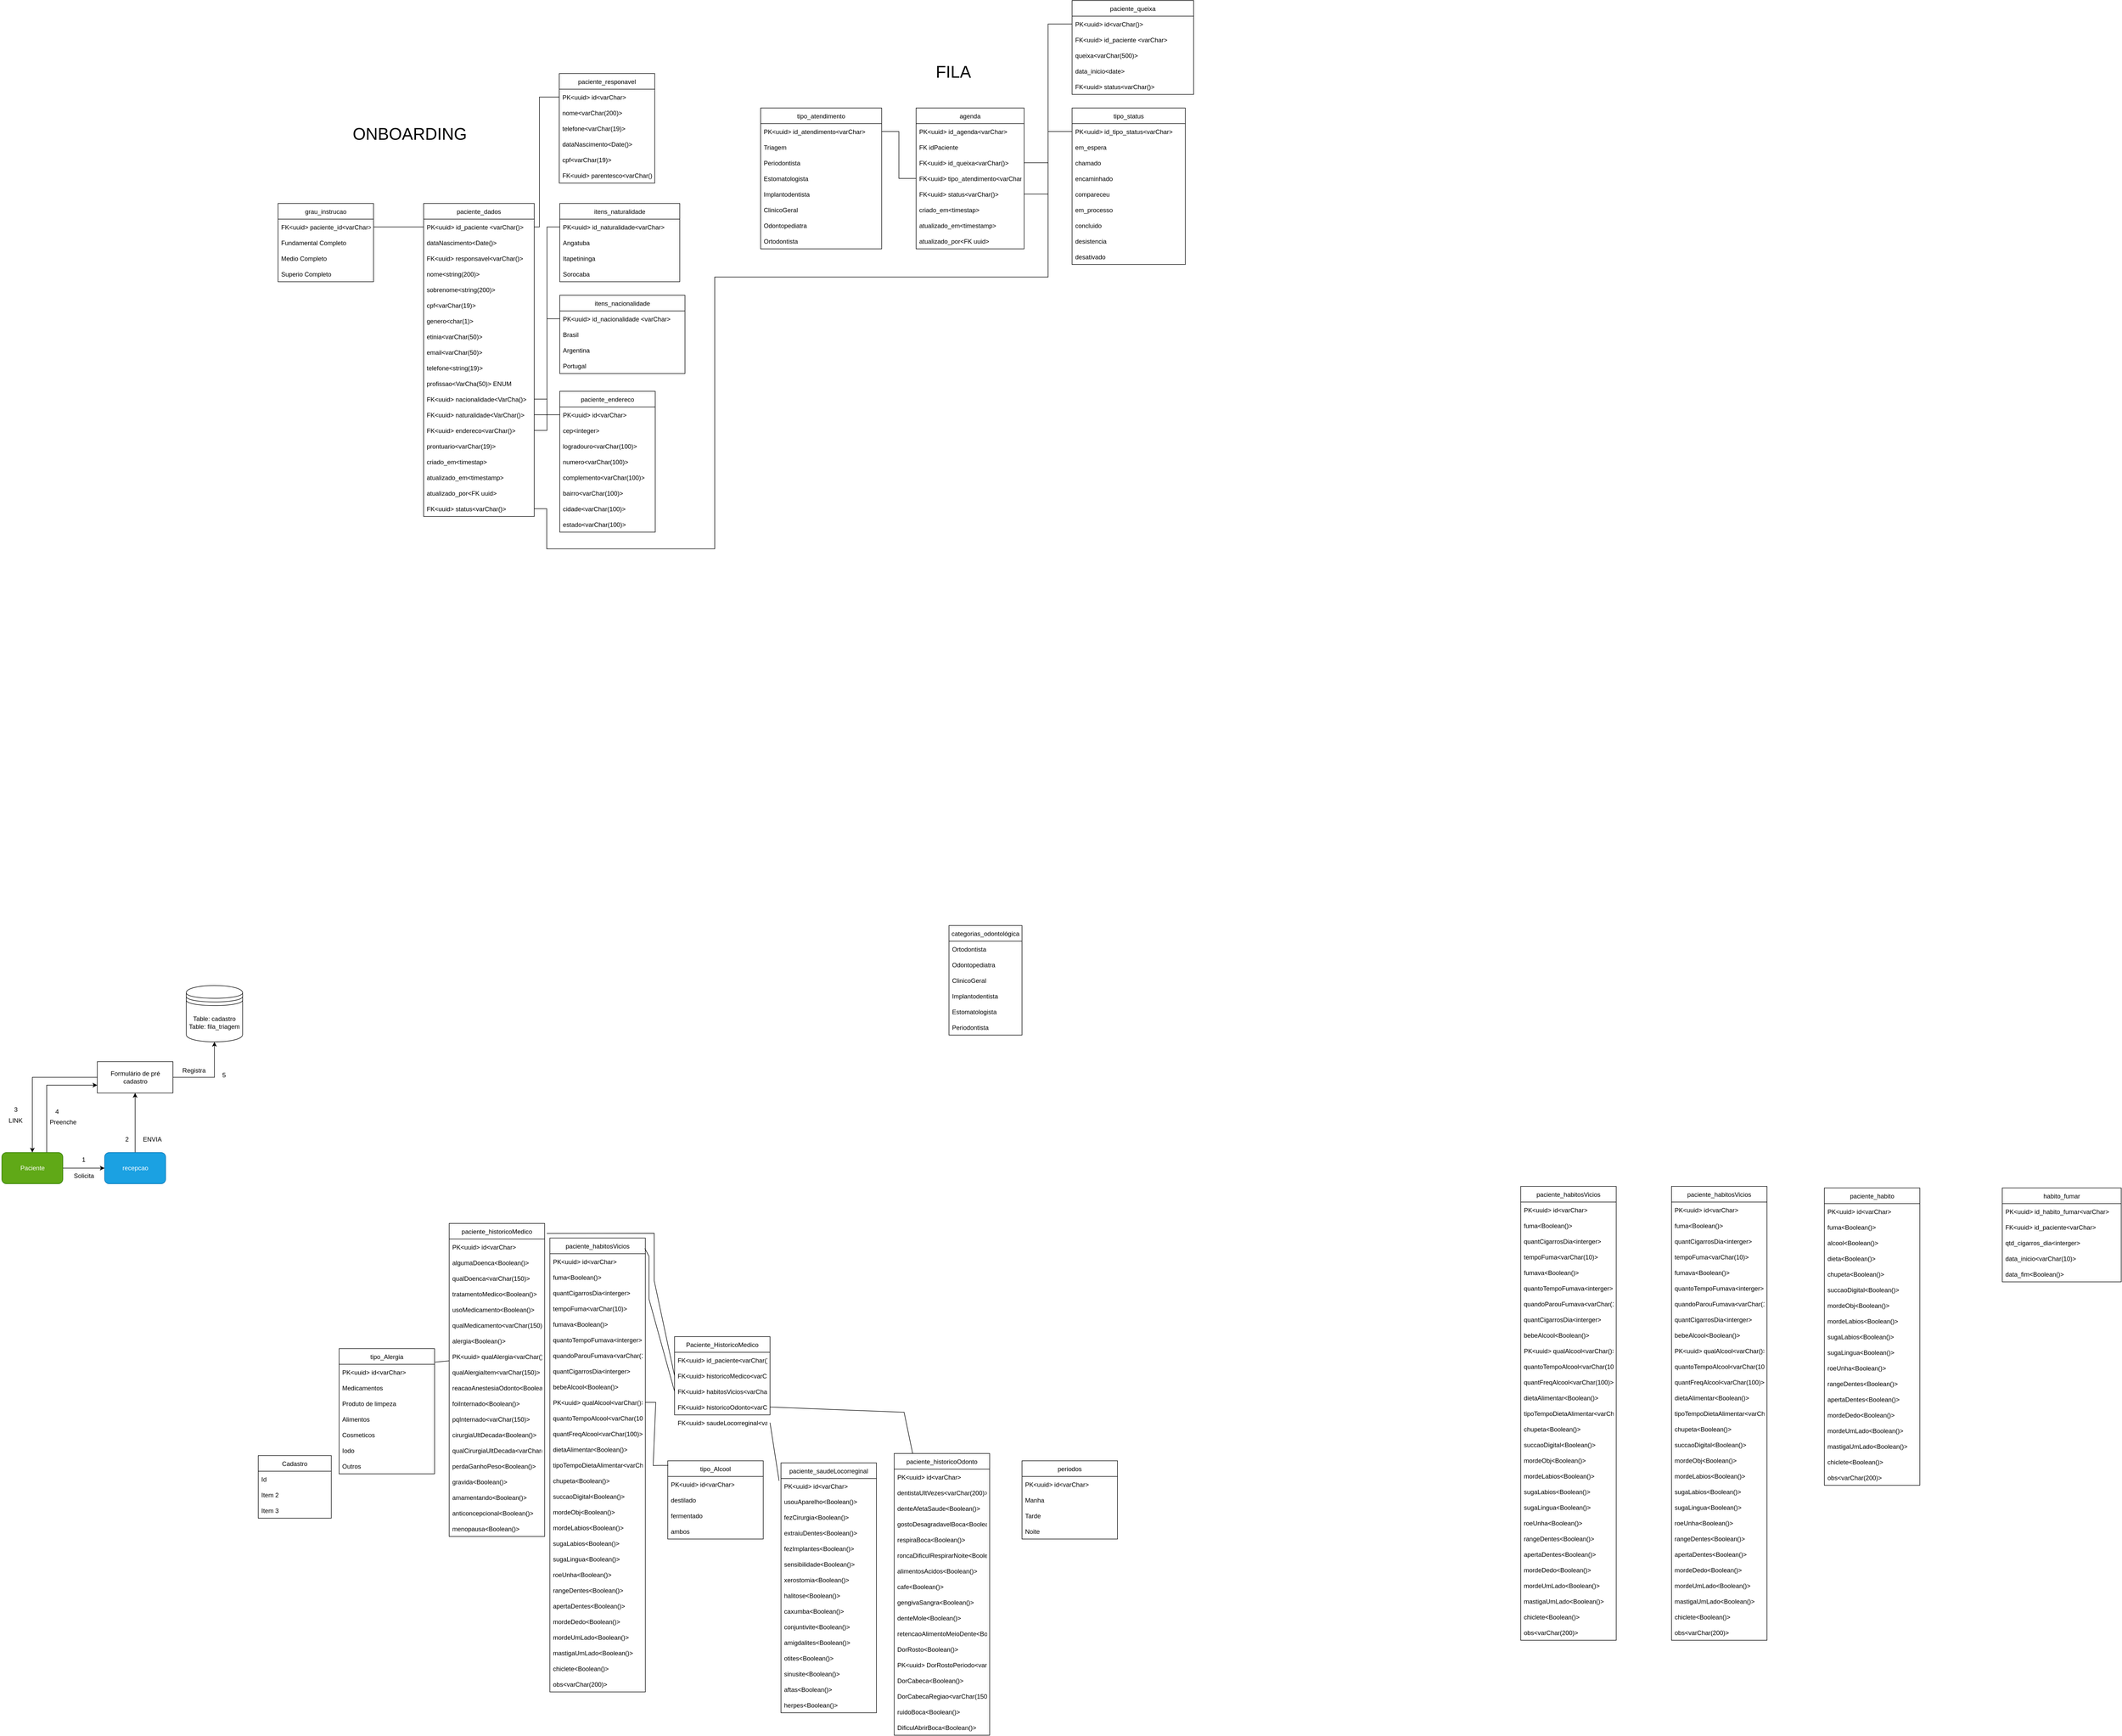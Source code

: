 <mxfile>
    <diagram id="LefRgsCW5dL_MJBt5yR-" name="modelo conceitual">
        <mxGraphModel dx="2945" dy="4652" grid="0" gridSize="10" guides="1" tooltips="1" connect="1" arrows="1" fold="1" page="0" pageScale="1" pageWidth="1169" pageHeight="827" math="0" shadow="0">
            <root>
                <mxCell id="0"/>
                <mxCell id="1" parent="0"/>
                <mxCell id="fCb3WjOM5glnsx4sddUI-47" style="edgeStyle=orthogonalEdgeStyle;rounded=0;html=1;entryX=0.5;entryY=0;entryDx=0;entryDy=0;endArrow=classic;endFill=1;" parent="1" source="fCb3WjOM5glnsx4sddUI-28" target="fCb3WjOM5glnsx4sddUI-29" edge="1">
                    <mxGeometry relative="1" as="geometry"/>
                </mxCell>
                <mxCell id="fCb3WjOM5glnsx4sddUI-53" style="edgeStyle=orthogonalEdgeStyle;rounded=0;html=1;entryX=0.5;entryY=1;entryDx=0;entryDy=0;endArrow=classic;endFill=1;" parent="1" source="fCb3WjOM5glnsx4sddUI-28" target="fCb3WjOM5glnsx4sddUI-52" edge="1">
                    <mxGeometry relative="1" as="geometry"/>
                </mxCell>
                <mxCell id="fCb3WjOM5glnsx4sddUI-28" value="Formulário de pré cadastro" style="rounded=0;whiteSpace=wrap;html=1;" parent="1" vertex="1">
                    <mxGeometry x="-1223.5" y="-1588" width="145" height="60" as="geometry"/>
                </mxCell>
                <mxCell id="fCb3WjOM5glnsx4sddUI-45" value="" style="edgeStyle=orthogonalEdgeStyle;rounded=0;html=1;endArrow=classic;endFill=1;" parent="1" source="fCb3WjOM5glnsx4sddUI-29" target="fCb3WjOM5glnsx4sddUI-44" edge="1">
                    <mxGeometry relative="1" as="geometry"/>
                </mxCell>
                <mxCell id="fCb3WjOM5glnsx4sddUI-50" style="edgeStyle=orthogonalEdgeStyle;rounded=0;html=1;entryX=0;entryY=0.75;entryDx=0;entryDy=0;endArrow=classic;endFill=1;" parent="1" source="fCb3WjOM5glnsx4sddUI-29" target="fCb3WjOM5glnsx4sddUI-28" edge="1">
                    <mxGeometry relative="1" as="geometry">
                        <Array as="points">
                            <mxPoint x="-1320.5" y="-1543"/>
                        </Array>
                    </mxGeometry>
                </mxCell>
                <mxCell id="fCb3WjOM5glnsx4sddUI-29" value="Paciente" style="rounded=1;whiteSpace=wrap;html=1;fillColor=#60a917;fontColor=#ffffff;strokeColor=#2D7600;" parent="1" vertex="1">
                    <mxGeometry x="-1406.5" y="-1414" width="117" height="60" as="geometry"/>
                </mxCell>
                <mxCell id="fCb3WjOM5glnsx4sddUI-30" value="Cadastro" style="swimlane;fontStyle=0;childLayout=stackLayout;horizontal=1;startSize=30;horizontalStack=0;resizeParent=1;resizeParentMax=0;resizeLast=0;collapsible=1;marginBottom=0;" parent="1" vertex="1">
                    <mxGeometry x="-915" y="-833" width="140" height="120" as="geometry"/>
                </mxCell>
                <mxCell id="fCb3WjOM5glnsx4sddUI-31" value="Id" style="text;strokeColor=none;fillColor=none;align=left;verticalAlign=middle;spacingLeft=4;spacingRight=4;overflow=hidden;points=[[0,0.5],[1,0.5]];portConstraint=eastwest;rotatable=0;" parent="fCb3WjOM5glnsx4sddUI-30" vertex="1">
                    <mxGeometry y="30" width="140" height="30" as="geometry"/>
                </mxCell>
                <mxCell id="fCb3WjOM5glnsx4sddUI-32" value="Item 2" style="text;strokeColor=none;fillColor=none;align=left;verticalAlign=middle;spacingLeft=4;spacingRight=4;overflow=hidden;points=[[0,0.5],[1,0.5]];portConstraint=eastwest;rotatable=0;" parent="fCb3WjOM5glnsx4sddUI-30" vertex="1">
                    <mxGeometry y="60" width="140" height="30" as="geometry"/>
                </mxCell>
                <mxCell id="fCb3WjOM5glnsx4sddUI-33" value="Item 3" style="text;strokeColor=none;fillColor=none;align=left;verticalAlign=middle;spacingLeft=4;spacingRight=4;overflow=hidden;points=[[0,0.5],[1,0.5]];portConstraint=eastwest;rotatable=0;" parent="fCb3WjOM5glnsx4sddUI-30" vertex="1">
                    <mxGeometry y="90" width="140" height="30" as="geometry"/>
                </mxCell>
                <mxCell id="fCb3WjOM5glnsx4sddUI-42" value="Solicita" style="text;html=1;strokeColor=none;fillColor=none;align=center;verticalAlign=middle;whiteSpace=wrap;rounded=0;" parent="1" vertex="1">
                    <mxGeometry x="-1279.5" y="-1384" width="60" height="30" as="geometry"/>
                </mxCell>
                <mxCell id="fCb3WjOM5glnsx4sddUI-46" style="edgeStyle=orthogonalEdgeStyle;rounded=0;html=1;entryX=0.5;entryY=1;entryDx=0;entryDy=0;endArrow=classic;endFill=1;" parent="1" source="fCb3WjOM5glnsx4sddUI-44" target="fCb3WjOM5glnsx4sddUI-28" edge="1">
                    <mxGeometry relative="1" as="geometry"/>
                </mxCell>
                <mxCell id="fCb3WjOM5glnsx4sddUI-44" value="recepcao" style="rounded=1;whiteSpace=wrap;html=1;fillColor=#1ba1e2;fontColor=#ffffff;strokeColor=#006EAF;" parent="1" vertex="1">
                    <mxGeometry x="-1209.5" y="-1414" width="117" height="60" as="geometry"/>
                </mxCell>
                <mxCell id="fCb3WjOM5glnsx4sddUI-48" value="LINK" style="text;html=1;strokeColor=none;fillColor=none;align=center;verticalAlign=middle;whiteSpace=wrap;rounded=0;" parent="1" vertex="1">
                    <mxGeometry x="-1410" y="-1490" width="60" height="30" as="geometry"/>
                </mxCell>
                <mxCell id="fCb3WjOM5glnsx4sddUI-49" value="ENVIA" style="text;html=1;strokeColor=none;fillColor=none;align=center;verticalAlign=middle;whiteSpace=wrap;rounded=0;" parent="1" vertex="1">
                    <mxGeometry x="-1148.5" y="-1454" width="60" height="30" as="geometry"/>
                </mxCell>
                <mxCell id="fCb3WjOM5glnsx4sddUI-51" value="Preenche" style="text;html=1;strokeColor=none;fillColor=none;align=center;verticalAlign=middle;whiteSpace=wrap;rounded=0;" parent="1" vertex="1">
                    <mxGeometry x="-1319.5" y="-1487" width="60" height="30" as="geometry"/>
                </mxCell>
                <mxCell id="fCb3WjOM5glnsx4sddUI-52" value="Table: cadastro&lt;br&gt;Table: fila_triagem" style="shape=datastore;whiteSpace=wrap;html=1;" parent="1" vertex="1">
                    <mxGeometry x="-1053" y="-1734" width="108" height="108" as="geometry"/>
                </mxCell>
                <mxCell id="fCb3WjOM5glnsx4sddUI-54" value="Registra" style="text;html=1;strokeColor=none;fillColor=none;align=center;verticalAlign=middle;whiteSpace=wrap;rounded=0;" parent="1" vertex="1">
                    <mxGeometry x="-1068" y="-1586" width="60" height="30" as="geometry"/>
                </mxCell>
                <mxCell id="fCb3WjOM5glnsx4sddUI-55" value="1" style="text;html=1;strokeColor=none;fillColor=none;align=center;verticalAlign=middle;whiteSpace=wrap;rounded=0;" parent="1" vertex="1">
                    <mxGeometry x="-1261" y="-1414" width="23" height="27" as="geometry"/>
                </mxCell>
                <mxCell id="fCb3WjOM5glnsx4sddUI-56" value="2" style="text;html=1;strokeColor=none;fillColor=none;align=center;verticalAlign=middle;whiteSpace=wrap;rounded=0;" parent="1" vertex="1">
                    <mxGeometry x="-1178.5" y="-1452.5" width="23" height="27" as="geometry"/>
                </mxCell>
                <mxCell id="fCb3WjOM5glnsx4sddUI-57" value="3" style="text;html=1;strokeColor=none;fillColor=none;align=center;verticalAlign=middle;whiteSpace=wrap;rounded=0;" parent="1" vertex="1">
                    <mxGeometry x="-1391.5" y="-1510" width="23" height="27" as="geometry"/>
                </mxCell>
                <mxCell id="fCb3WjOM5glnsx4sddUI-58" value="4" style="text;html=1;strokeColor=none;fillColor=none;align=center;verticalAlign=middle;whiteSpace=wrap;rounded=0;" parent="1" vertex="1">
                    <mxGeometry x="-1312.5" y="-1506" width="23" height="27" as="geometry"/>
                </mxCell>
                <mxCell id="fCb3WjOM5glnsx4sddUI-59" value="5" style="text;html=1;strokeColor=none;fillColor=none;align=center;verticalAlign=middle;whiteSpace=wrap;rounded=0;" parent="1" vertex="1">
                    <mxGeometry x="-992" y="-1576" width="23" height="27" as="geometry"/>
                </mxCell>
                <mxCell id="fCb3WjOM5glnsx4sddUI-60" value="categorias_odontológica" style="swimlane;fontStyle=0;childLayout=stackLayout;horizontal=1;startSize=30;horizontalStack=0;resizeParent=1;resizeParentMax=0;resizeLast=0;collapsible=1;marginBottom=0;" parent="1" vertex="1">
                    <mxGeometry x="409" y="-1849" width="140" height="210" as="geometry"/>
                </mxCell>
                <mxCell id="fCb3WjOM5glnsx4sddUI-61" value="Ortodontista" style="text;strokeColor=none;fillColor=none;align=left;verticalAlign=middle;spacingLeft=4;spacingRight=4;overflow=hidden;points=[[0,0.5],[1,0.5]];portConstraint=eastwest;rotatable=0;" parent="fCb3WjOM5glnsx4sddUI-60" vertex="1">
                    <mxGeometry y="30" width="140" height="30" as="geometry"/>
                </mxCell>
                <mxCell id="fCb3WjOM5glnsx4sddUI-62" value="Odontopediatra" style="text;strokeColor=none;fillColor=none;align=left;verticalAlign=middle;spacingLeft=4;spacingRight=4;overflow=hidden;points=[[0,0.5],[1,0.5]];portConstraint=eastwest;rotatable=0;" parent="fCb3WjOM5glnsx4sddUI-60" vertex="1">
                    <mxGeometry y="60" width="140" height="30" as="geometry"/>
                </mxCell>
                <mxCell id="fCb3WjOM5glnsx4sddUI-63" value="ClinicoGeral" style="text;strokeColor=none;fillColor=none;align=left;verticalAlign=middle;spacingLeft=4;spacingRight=4;overflow=hidden;points=[[0,0.5],[1,0.5]];portConstraint=eastwest;rotatable=0;" parent="fCb3WjOM5glnsx4sddUI-60" vertex="1">
                    <mxGeometry y="90" width="140" height="30" as="geometry"/>
                </mxCell>
                <mxCell id="12" value="Implantodentista" style="text;strokeColor=none;fillColor=none;align=left;verticalAlign=middle;spacingLeft=4;spacingRight=4;overflow=hidden;points=[[0,0.5],[1,0.5]];portConstraint=eastwest;rotatable=0;" parent="fCb3WjOM5glnsx4sddUI-60" vertex="1">
                    <mxGeometry y="120" width="140" height="30" as="geometry"/>
                </mxCell>
                <mxCell id="13" value="Estomatologista" style="text;strokeColor=none;fillColor=none;align=left;verticalAlign=middle;spacingLeft=4;spacingRight=4;overflow=hidden;points=[[0,0.5],[1,0.5]];portConstraint=eastwest;rotatable=0;" parent="fCb3WjOM5glnsx4sddUI-60" vertex="1">
                    <mxGeometry y="150" width="140" height="30" as="geometry"/>
                </mxCell>
                <mxCell id="14" value="Periodontista" style="text;strokeColor=none;fillColor=none;align=left;verticalAlign=middle;spacingLeft=4;spacingRight=4;overflow=hidden;points=[[0,0.5],[1,0.5]];portConstraint=eastwest;rotatable=0;" parent="fCb3WjOM5glnsx4sddUI-60" vertex="1">
                    <mxGeometry y="180" width="140" height="30" as="geometry"/>
                </mxCell>
                <mxCell id="fCb3WjOM5glnsx4sddUI-65" value="paciente_dados" style="swimlane;fontStyle=0;childLayout=stackLayout;horizontal=1;startSize=30;horizontalStack=0;resizeParent=1;resizeParentMax=0;resizeLast=0;collapsible=1;marginBottom=0;" parent="1" vertex="1">
                    <mxGeometry x="-598" y="-3233" width="212" height="600" as="geometry"/>
                </mxCell>
                <mxCell id="fCb3WjOM5glnsx4sddUI-66" value="PK&lt;uuid&gt; id_paciente &lt;varChar()&gt;" style="text;strokeColor=none;fillColor=none;align=left;verticalAlign=middle;spacingLeft=4;spacingRight=4;overflow=hidden;points=[[0,0.5],[1,0.5]];portConstraint=eastwest;rotatable=0;" parent="fCb3WjOM5glnsx4sddUI-65" vertex="1">
                    <mxGeometry y="30" width="212" height="30" as="geometry"/>
                </mxCell>
                <mxCell id="Ig7X9V6ggbNClPO6EKZc-12" value="dataNascimento&lt;Date()&gt;" style="text;strokeColor=none;fillColor=none;align=left;verticalAlign=middle;spacingLeft=4;spacingRight=4;overflow=hidden;points=[[0,0.5],[1,0.5]];portConstraint=eastwest;rotatable=0;" parent="fCb3WjOM5glnsx4sddUI-65" vertex="1">
                    <mxGeometry y="60" width="212" height="30" as="geometry"/>
                </mxCell>
                <mxCell id="fCb3WjOM5glnsx4sddUI-96" value="FK&lt;uuid&gt; responsavel&lt;varChar()&gt;" style="text;strokeColor=none;fillColor=none;align=left;verticalAlign=middle;spacingLeft=4;spacingRight=4;overflow=hidden;points=[[0,0.5],[1,0.5]];portConstraint=eastwest;rotatable=0;" parent="fCb3WjOM5glnsx4sddUI-65" vertex="1">
                    <mxGeometry y="90" width="212" height="30" as="geometry"/>
                </mxCell>
                <mxCell id="fCb3WjOM5glnsx4sddUI-67" value="nome&lt;string(200)&gt;" style="text;strokeColor=none;fillColor=none;align=left;verticalAlign=middle;spacingLeft=4;spacingRight=4;overflow=hidden;points=[[0,0.5],[1,0.5]];portConstraint=eastwest;rotatable=0;" parent="fCb3WjOM5glnsx4sddUI-65" vertex="1">
                    <mxGeometry y="120" width="212" height="30" as="geometry"/>
                </mxCell>
                <mxCell id="197" value="sobrenome&lt;string(200)&gt;" style="text;strokeColor=none;fillColor=none;align=left;verticalAlign=middle;spacingLeft=4;spacingRight=4;overflow=hidden;points=[[0,0.5],[1,0.5]];portConstraint=eastwest;rotatable=0;" vertex="1" parent="fCb3WjOM5glnsx4sddUI-65">
                    <mxGeometry y="150" width="212" height="30" as="geometry"/>
                </mxCell>
                <mxCell id="94" value="cpf&lt;varChar(19)&gt;" style="text;strokeColor=none;fillColor=none;align=left;verticalAlign=middle;spacingLeft=4;spacingRight=4;overflow=hidden;points=[[0,0.5],[1,0.5]];portConstraint=eastwest;rotatable=0;" parent="fCb3WjOM5glnsx4sddUI-65" vertex="1">
                    <mxGeometry y="180" width="212" height="30" as="geometry"/>
                </mxCell>
                <mxCell id="fCb3WjOM5glnsx4sddUI-69" value="genero&lt;char(1)&gt;" style="text;strokeColor=none;fillColor=none;align=left;verticalAlign=middle;spacingLeft=4;spacingRight=4;overflow=hidden;points=[[0,0.5],[1,0.5]];portConstraint=eastwest;rotatable=0;" parent="fCb3WjOM5glnsx4sddUI-65" vertex="1">
                    <mxGeometry y="210" width="212" height="30" as="geometry"/>
                </mxCell>
                <mxCell id="230" value="etinia&lt;varChar(50)&gt;" style="text;strokeColor=none;fillColor=none;align=left;verticalAlign=middle;spacingLeft=4;spacingRight=4;overflow=hidden;points=[[0,0.5],[1,0.5]];portConstraint=eastwest;rotatable=0;" parent="fCb3WjOM5glnsx4sddUI-65" vertex="1">
                    <mxGeometry y="240" width="212" height="30" as="geometry"/>
                </mxCell>
                <mxCell id="fCb3WjOM5glnsx4sddUI-72" value="email&lt;varChar(50)&gt;" style="text;strokeColor=none;fillColor=none;align=left;verticalAlign=middle;spacingLeft=4;spacingRight=4;overflow=hidden;points=[[0,0.5],[1,0.5]];portConstraint=eastwest;rotatable=0;" parent="fCb3WjOM5glnsx4sddUI-65" vertex="1">
                    <mxGeometry y="270" width="212" height="30" as="geometry"/>
                </mxCell>
                <mxCell id="fCb3WjOM5glnsx4sddUI-68" value="telefone&lt;string(19)&gt;" style="text;strokeColor=none;fillColor=none;align=left;verticalAlign=middle;spacingLeft=4;spacingRight=4;overflow=hidden;points=[[0,0.5],[1,0.5]];portConstraint=eastwest;rotatable=0;" parent="fCb3WjOM5glnsx4sddUI-65" vertex="1">
                    <mxGeometry y="300" width="212" height="30" as="geometry"/>
                </mxCell>
                <mxCell id="Ig7X9V6ggbNClPO6EKZc-26" value="profissao&lt;VarCha(50)&gt; ENUM" style="text;strokeColor=none;fillColor=none;align=left;verticalAlign=middle;spacingLeft=4;spacingRight=4;overflow=hidden;points=[[0,0.5],[1,0.5]];portConstraint=eastwest;rotatable=0;" parent="fCb3WjOM5glnsx4sddUI-65" vertex="1">
                    <mxGeometry y="330" width="212" height="30" as="geometry"/>
                </mxCell>
                <mxCell id="Ig7X9V6ggbNClPO6EKZc-15" value="FK&lt;uuid&gt; nacionalidade&lt;VarCha()&gt;" style="text;strokeColor=none;fillColor=none;align=left;verticalAlign=middle;spacingLeft=4;spacingRight=4;overflow=hidden;points=[[0,0.5],[1,0.5]];portConstraint=eastwest;rotatable=0;" parent="fCb3WjOM5glnsx4sddUI-65" vertex="1">
                    <mxGeometry y="360" width="212" height="30" as="geometry"/>
                </mxCell>
                <mxCell id="Ig7X9V6ggbNClPO6EKZc-14" value="FK&lt;uuid&gt; naturalidade&lt;VarChar()&gt;" style="text;strokeColor=none;fillColor=none;align=left;verticalAlign=middle;spacingLeft=4;spacingRight=4;overflow=hidden;points=[[0,0.5],[1,0.5]];portConstraint=eastwest;rotatable=0;" parent="fCb3WjOM5glnsx4sddUI-65" vertex="1">
                    <mxGeometry y="390" width="212" height="30" as="geometry"/>
                </mxCell>
                <mxCell id="232" value="FK&lt;uuid&gt; endereco&lt;varChar()&gt;" style="text;strokeColor=none;fillColor=none;align=left;verticalAlign=middle;spacingLeft=4;spacingRight=4;overflow=hidden;points=[[0,0.5],[1,0.5]];portConstraint=eastwest;rotatable=0;" parent="fCb3WjOM5glnsx4sddUI-65" vertex="1">
                    <mxGeometry y="420" width="212" height="30" as="geometry"/>
                </mxCell>
                <mxCell id="231" value="prontuario&lt;varChar(19)&gt;" style="text;strokeColor=none;fillColor=none;align=left;verticalAlign=middle;spacingLeft=4;spacingRight=4;overflow=hidden;points=[[0,0.5],[1,0.5]];portConstraint=eastwest;rotatable=0;" parent="fCb3WjOM5glnsx4sddUI-65" vertex="1">
                    <mxGeometry y="450" width="212" height="30" as="geometry"/>
                </mxCell>
                <mxCell id="411" value="criado_em&lt;timestap&gt;" style="text;strokeColor=none;fillColor=none;align=left;verticalAlign=middle;spacingLeft=4;spacingRight=4;overflow=hidden;points=[[0,0.5],[1,0.5]];portConstraint=eastwest;rotatable=0;" vertex="1" parent="fCb3WjOM5glnsx4sddUI-65">
                    <mxGeometry y="480" width="212" height="30" as="geometry"/>
                </mxCell>
                <mxCell id="414" value="atualizado_em&lt;timestamp&gt;" style="text;strokeColor=none;fillColor=none;align=left;verticalAlign=middle;spacingLeft=4;spacingRight=4;overflow=hidden;points=[[0,0.5],[1,0.5]];portConstraint=eastwest;rotatable=0;" vertex="1" parent="fCb3WjOM5glnsx4sddUI-65">
                    <mxGeometry y="510" width="212" height="30" as="geometry"/>
                </mxCell>
                <mxCell id="413" value="atualizado_por&lt;FK uuid&gt;" style="text;strokeColor=none;fillColor=none;align=left;verticalAlign=middle;spacingLeft=4;spacingRight=4;overflow=hidden;points=[[0,0.5],[1,0.5]];portConstraint=eastwest;rotatable=0;" vertex="1" parent="fCb3WjOM5glnsx4sddUI-65">
                    <mxGeometry y="540" width="212" height="30" as="geometry"/>
                </mxCell>
                <mxCell id="435" value="FK&lt;uuid&gt; status&lt;varChar()&gt;" style="text;strokeColor=none;fillColor=none;align=left;verticalAlign=middle;spacingLeft=4;spacingRight=4;overflow=hidden;points=[[0,0.5],[1,0.5]];portConstraint=eastwest;rotatable=0;" vertex="1" parent="fCb3WjOM5glnsx4sddUI-65">
                    <mxGeometry y="570" width="212" height="30" as="geometry"/>
                </mxCell>
                <mxCell id="fCb3WjOM5glnsx4sddUI-87" value="paciente_responavel" style="swimlane;fontStyle=0;childLayout=stackLayout;horizontal=1;startSize=30;horizontalStack=0;resizeParent=1;resizeParentMax=0;resizeLast=0;collapsible=1;marginBottom=0;" parent="1" vertex="1">
                    <mxGeometry x="-338" y="-3482" width="183" height="210" as="geometry"/>
                </mxCell>
                <mxCell id="fCb3WjOM5glnsx4sddUI-91" value="PK&lt;uuid&gt; id&lt;varChar&gt;" style="text;strokeColor=none;fillColor=none;align=left;verticalAlign=middle;spacingLeft=4;spacingRight=4;overflow=hidden;points=[[0,0.5],[1,0.5]];portConstraint=eastwest;rotatable=0;" parent="fCb3WjOM5glnsx4sddUI-87" vertex="1">
                    <mxGeometry y="30" width="183" height="30" as="geometry"/>
                </mxCell>
                <mxCell id="fCb3WjOM5glnsx4sddUI-92" value="nome&lt;varChar(200)&gt;" style="text;strokeColor=none;fillColor=none;align=left;verticalAlign=middle;spacingLeft=4;spacingRight=4;overflow=hidden;points=[[0,0.5],[1,0.5]];portConstraint=eastwest;rotatable=0;" parent="fCb3WjOM5glnsx4sddUI-87" vertex="1">
                    <mxGeometry y="60" width="183" height="30" as="geometry"/>
                </mxCell>
                <mxCell id="fCb3WjOM5glnsx4sddUI-93" value="telefone&lt;varChar(19)&gt;" style="text;strokeColor=none;fillColor=none;align=left;verticalAlign=middle;spacingLeft=4;spacingRight=4;overflow=hidden;points=[[0,0.5],[1,0.5]];portConstraint=eastwest;rotatable=0;" parent="fCb3WjOM5glnsx4sddUI-87" vertex="1">
                    <mxGeometry y="90" width="183" height="30" as="geometry"/>
                </mxCell>
                <mxCell id="fCb3WjOM5glnsx4sddUI-94" value="dataNascimento&lt;Date()&gt;" style="text;strokeColor=none;fillColor=none;align=left;verticalAlign=middle;spacingLeft=4;spacingRight=4;overflow=hidden;points=[[0,0.5],[1,0.5]];portConstraint=eastwest;rotatable=0;" parent="fCb3WjOM5glnsx4sddUI-87" vertex="1">
                    <mxGeometry y="120" width="183" height="30" as="geometry"/>
                </mxCell>
                <mxCell id="fCb3WjOM5glnsx4sddUI-98" value="cpf&lt;varChar(19)&gt;" style="text;strokeColor=none;fillColor=none;align=left;verticalAlign=middle;spacingLeft=4;spacingRight=4;overflow=hidden;points=[[0,0.5],[1,0.5]];portConstraint=eastwest;rotatable=0;" parent="fCb3WjOM5glnsx4sddUI-87" vertex="1">
                    <mxGeometry y="150" width="183" height="30" as="geometry"/>
                </mxCell>
                <mxCell id="10" value="FK&lt;uuid&gt; parentesco&lt;varChar()&gt;" style="text;strokeColor=none;fillColor=none;align=left;verticalAlign=middle;spacingLeft=4;spacingRight=4;overflow=hidden;points=[[0,0.5],[1,0.5]];portConstraint=eastwest;rotatable=0;" parent="fCb3WjOM5glnsx4sddUI-87" vertex="1">
                    <mxGeometry y="180" width="183" height="30" as="geometry"/>
                </mxCell>
                <mxCell id="fCb3WjOM5glnsx4sddUI-99" value="agenda" style="swimlane;fontStyle=0;childLayout=stackLayout;horizontal=1;startSize=30;horizontalStack=0;resizeParent=1;resizeParentMax=0;resizeLast=0;collapsible=1;marginBottom=0;" parent="1" vertex="1">
                    <mxGeometry x="346" y="-3416" width="207" height="270" as="geometry"/>
                </mxCell>
                <mxCell id="fCb3WjOM5glnsx4sddUI-100" value="PK&lt;uuid&gt; id_agenda&lt;varChar&gt;" style="text;strokeColor=none;fillColor=none;align=left;verticalAlign=middle;spacingLeft=4;spacingRight=4;overflow=hidden;points=[[0,0.5],[1,0.5]];portConstraint=eastwest;rotatable=0;" parent="fCb3WjOM5glnsx4sddUI-99" vertex="1">
                    <mxGeometry y="30" width="207" height="30" as="geometry"/>
                </mxCell>
                <mxCell id="fCb3WjOM5glnsx4sddUI-101" value="FK idPaciente" style="text;strokeColor=none;fillColor=none;align=left;verticalAlign=middle;spacingLeft=4;spacingRight=4;overflow=hidden;points=[[0,0.5],[1,0.5]];portConstraint=eastwest;rotatable=0;" parent="fCb3WjOM5glnsx4sddUI-99" vertex="1">
                    <mxGeometry y="60" width="207" height="30" as="geometry"/>
                </mxCell>
                <mxCell id="443" value="FK&lt;uuid&gt; id_queixa&lt;varChar()&gt;" style="text;strokeColor=none;fillColor=none;align=left;verticalAlign=middle;spacingLeft=4;spacingRight=4;overflow=hidden;points=[[0,0.5],[1,0.5]];portConstraint=eastwest;rotatable=0;" vertex="1" parent="fCb3WjOM5glnsx4sddUI-99">
                    <mxGeometry y="90" width="207" height="30" as="geometry"/>
                </mxCell>
                <mxCell id="211" value="FK&lt;uuid&gt; tipo_atendimento&lt;varChar()&gt;" style="text;strokeColor=none;fillColor=none;align=left;verticalAlign=middle;spacingLeft=4;spacingRight=4;overflow=hidden;points=[[0,0.5],[1,0.5]];portConstraint=eastwest;rotatable=0;" parent="fCb3WjOM5glnsx4sddUI-99" vertex="1">
                    <mxGeometry y="120" width="207" height="30" as="geometry"/>
                </mxCell>
                <mxCell id="95" value="FK&lt;uuid&gt; status&lt;varChar()&gt;" style="text;strokeColor=none;fillColor=none;align=left;verticalAlign=middle;spacingLeft=4;spacingRight=4;overflow=hidden;points=[[0,0.5],[1,0.5]];portConstraint=eastwest;rotatable=0;" parent="fCb3WjOM5glnsx4sddUI-99" vertex="1">
                    <mxGeometry y="150" width="207" height="30" as="geometry"/>
                </mxCell>
                <mxCell id="427" value="criado_em&lt;timestap&gt;" style="text;strokeColor=none;fillColor=none;align=left;verticalAlign=middle;spacingLeft=4;spacingRight=4;overflow=hidden;points=[[0,0.5],[1,0.5]];portConstraint=eastwest;rotatable=0;" vertex="1" parent="fCb3WjOM5glnsx4sddUI-99">
                    <mxGeometry y="180" width="207" height="30" as="geometry"/>
                </mxCell>
                <mxCell id="428" value="atualizado_em&lt;timestamp&gt;" style="text;strokeColor=none;fillColor=none;align=left;verticalAlign=middle;spacingLeft=4;spacingRight=4;overflow=hidden;points=[[0,0.5],[1,0.5]];portConstraint=eastwest;rotatable=0;" vertex="1" parent="fCb3WjOM5glnsx4sddUI-99">
                    <mxGeometry y="210" width="207" height="30" as="geometry"/>
                </mxCell>
                <mxCell id="429" value="atualizado_por&lt;FK uuid&gt;" style="text;strokeColor=none;fillColor=none;align=left;verticalAlign=middle;spacingLeft=4;spacingRight=4;overflow=hidden;points=[[0,0.5],[1,0.5]];portConstraint=eastwest;rotatable=0;" vertex="1" parent="fCb3WjOM5glnsx4sddUI-99">
                    <mxGeometry y="240" width="207" height="30" as="geometry"/>
                </mxCell>
                <mxCell id="17" value="paciente_historicoMedico" style="swimlane;fontStyle=0;childLayout=stackLayout;horizontal=1;startSize=30;horizontalStack=0;resizeParent=1;resizeParentMax=0;resizeLast=0;collapsible=1;marginBottom=0;" parent="1" vertex="1">
                    <mxGeometry x="-549" y="-1278" width="183" height="600" as="geometry"/>
                </mxCell>
                <mxCell id="18" value="PK&lt;uuid&gt; id&lt;varChar&gt;" style="text;strokeColor=none;fillColor=none;align=left;verticalAlign=middle;spacingLeft=4;spacingRight=4;overflow=hidden;points=[[0,0.5],[1,0.5]];portConstraint=eastwest;rotatable=0;" parent="17" vertex="1">
                    <mxGeometry y="30" width="183" height="30" as="geometry"/>
                </mxCell>
                <mxCell id="19" value="algumaDoenca&lt;Boolean()&gt;" style="text;strokeColor=none;fillColor=none;align=left;verticalAlign=middle;spacingLeft=4;spacingRight=4;overflow=hidden;points=[[0,0.5],[1,0.5]];portConstraint=eastwest;rotatable=0;" parent="17" vertex="1">
                    <mxGeometry y="60" width="183" height="30" as="geometry"/>
                </mxCell>
                <mxCell id="20" value="qualDoenca&lt;varChar(150)&gt;" style="text;strokeColor=none;fillColor=none;align=left;verticalAlign=middle;spacingLeft=4;spacingRight=4;overflow=hidden;points=[[0,0.5],[1,0.5]];portConstraint=eastwest;rotatable=0;" parent="17" vertex="1">
                    <mxGeometry y="90" width="183" height="30" as="geometry"/>
                </mxCell>
                <mxCell id="21" value="tratamentoMedico&lt;Boolean()&gt;" style="text;strokeColor=none;fillColor=none;align=left;verticalAlign=middle;spacingLeft=4;spacingRight=4;overflow=hidden;points=[[0,0.5],[1,0.5]];portConstraint=eastwest;rotatable=0;" parent="17" vertex="1">
                    <mxGeometry y="120" width="183" height="30" as="geometry"/>
                </mxCell>
                <mxCell id="22" value="usoMedicamento&lt;Boolean()&gt;" style="text;strokeColor=none;fillColor=none;align=left;verticalAlign=middle;spacingLeft=4;spacingRight=4;overflow=hidden;points=[[0,0.5],[1,0.5]];portConstraint=eastwest;rotatable=0;" parent="17" vertex="1">
                    <mxGeometry y="150" width="183" height="30" as="geometry"/>
                </mxCell>
                <mxCell id="24" value="qualMedicamento&lt;varChar(150)&gt;" style="text;strokeColor=none;fillColor=none;align=left;verticalAlign=middle;spacingLeft=4;spacingRight=4;overflow=hidden;points=[[0,0.5],[1,0.5]];portConstraint=eastwest;rotatable=0;" parent="17" vertex="1">
                    <mxGeometry y="180" width="183" height="30" as="geometry"/>
                </mxCell>
                <mxCell id="25" value="alergia&lt;Boolean()&gt;" style="text;strokeColor=none;fillColor=none;align=left;verticalAlign=middle;spacingLeft=4;spacingRight=4;overflow=hidden;points=[[0,0.5],[1,0.5]];portConstraint=eastwest;rotatable=0;" parent="17" vertex="1">
                    <mxGeometry y="210" width="183" height="30" as="geometry"/>
                </mxCell>
                <mxCell id="26" value="PK&lt;uuid&gt; qualAlergia&lt;varChar()&gt;" style="text;strokeColor=none;fillColor=none;align=left;verticalAlign=middle;spacingLeft=4;spacingRight=4;overflow=hidden;points=[[0,0.5],[1,0.5]];portConstraint=eastwest;rotatable=0;" parent="17" vertex="1">
                    <mxGeometry y="240" width="183" height="30" as="geometry"/>
                </mxCell>
                <mxCell id="31" value="qualAlergiaItem&lt;varChar(150)&gt;" style="text;strokeColor=none;fillColor=none;align=left;verticalAlign=middle;spacingLeft=4;spacingRight=4;overflow=hidden;points=[[0,0.5],[1,0.5]];portConstraint=eastwest;rotatable=0;" parent="17" vertex="1">
                    <mxGeometry y="270" width="183" height="30" as="geometry"/>
                </mxCell>
                <mxCell id="32" value="reacaoAnestesiaOdonto&lt;Boolean()&gt;" style="text;strokeColor=none;fillColor=none;align=left;verticalAlign=middle;spacingLeft=4;spacingRight=4;overflow=hidden;points=[[0,0.5],[1,0.5]];portConstraint=eastwest;rotatable=0;" parent="17" vertex="1">
                    <mxGeometry y="300" width="183" height="30" as="geometry"/>
                </mxCell>
                <mxCell id="33" value="foiInternado&lt;Boolean()&gt;" style="text;strokeColor=none;fillColor=none;align=left;verticalAlign=middle;spacingLeft=4;spacingRight=4;overflow=hidden;points=[[0,0.5],[1,0.5]];portConstraint=eastwest;rotatable=0;" parent="17" vertex="1">
                    <mxGeometry y="330" width="183" height="30" as="geometry"/>
                </mxCell>
                <mxCell id="34" value="pqInternado&lt;varChar(150)&gt;" style="text;strokeColor=none;fillColor=none;align=left;verticalAlign=middle;spacingLeft=4;spacingRight=4;overflow=hidden;points=[[0,0.5],[1,0.5]];portConstraint=eastwest;rotatable=0;" parent="17" vertex="1">
                    <mxGeometry y="360" width="183" height="30" as="geometry"/>
                </mxCell>
                <mxCell id="35" value="cirurgiaUltDecada&lt;Boolean()&gt;" style="text;strokeColor=none;fillColor=none;align=left;verticalAlign=middle;spacingLeft=4;spacingRight=4;overflow=hidden;points=[[0,0.5],[1,0.5]];portConstraint=eastwest;rotatable=0;" parent="17" vertex="1">
                    <mxGeometry y="390" width="183" height="30" as="geometry"/>
                </mxCell>
                <mxCell id="36" value="qualCirurgiaUltDecada&lt;varChar(150)&gt;" style="text;strokeColor=none;fillColor=none;align=left;verticalAlign=middle;spacingLeft=4;spacingRight=4;overflow=hidden;points=[[0,0.5],[1,0.5]];portConstraint=eastwest;rotatable=0;" parent="17" vertex="1">
                    <mxGeometry y="420" width="183" height="30" as="geometry"/>
                </mxCell>
                <mxCell id="37" value="perdaGanhoPeso&lt;Boolean()&gt;" style="text;strokeColor=none;fillColor=none;align=left;verticalAlign=middle;spacingLeft=4;spacingRight=4;overflow=hidden;points=[[0,0.5],[1,0.5]];portConstraint=eastwest;rotatable=0;" parent="17" vertex="1">
                    <mxGeometry y="450" width="183" height="30" as="geometry"/>
                </mxCell>
                <mxCell id="38" value="gravida&lt;Boolean()&gt;" style="text;strokeColor=none;fillColor=none;align=left;verticalAlign=middle;spacingLeft=4;spacingRight=4;overflow=hidden;points=[[0,0.5],[1,0.5]];portConstraint=eastwest;rotatable=0;" parent="17" vertex="1">
                    <mxGeometry y="480" width="183" height="30" as="geometry"/>
                </mxCell>
                <mxCell id="39" value="amamentando&lt;Boolean()&gt;" style="text;strokeColor=none;fillColor=none;align=left;verticalAlign=middle;spacingLeft=4;spacingRight=4;overflow=hidden;points=[[0,0.5],[1,0.5]];portConstraint=eastwest;rotatable=0;" parent="17" vertex="1">
                    <mxGeometry y="510" width="183" height="30" as="geometry"/>
                </mxCell>
                <mxCell id="40" value="anticoncepcional&lt;Boolean()&gt;" style="text;strokeColor=none;fillColor=none;align=left;verticalAlign=middle;spacingLeft=4;spacingRight=4;overflow=hidden;points=[[0,0.5],[1,0.5]];portConstraint=eastwest;rotatable=0;" parent="17" vertex="1">
                    <mxGeometry y="540" width="183" height="30" as="geometry"/>
                </mxCell>
                <mxCell id="41" value="menopausa&lt;Boolean()&gt;" style="text;strokeColor=none;fillColor=none;align=left;verticalAlign=middle;spacingLeft=4;spacingRight=4;overflow=hidden;points=[[0,0.5],[1,0.5]];portConstraint=eastwest;rotatable=0;" parent="17" vertex="1">
                    <mxGeometry y="570" width="183" height="30" as="geometry"/>
                </mxCell>
                <mxCell id="42" style="edgeStyle=none;rounded=0;html=1;entryX=1.022;entryY=0.032;entryDx=0;entryDy=0;entryPerimeter=0;exitX=0;exitY=0.5;exitDx=0;exitDy=0;endArrow=none;endFill=0;" parent="1" source="168" target="17" edge="1">
                    <mxGeometry relative="1" as="geometry">
                        <Array as="points">
                            <mxPoint x="-156" y="-1168"/>
                            <mxPoint x="-156" y="-1259"/>
                        </Array>
                        <mxPoint x="-89" y="-1138" as="sourcePoint"/>
                    </mxGeometry>
                </mxCell>
                <mxCell id="44" value="paciente_habitosVicios" style="swimlane;fontStyle=0;childLayout=stackLayout;horizontal=1;startSize=30;horizontalStack=0;resizeParent=1;resizeParentMax=0;resizeLast=0;collapsible=1;marginBottom=0;" parent="1" vertex="1">
                    <mxGeometry x="-356" y="-1250" width="183" height="870" as="geometry"/>
                </mxCell>
                <mxCell id="45" value="PK&lt;uuid&gt; id&lt;varChar&gt;" style="text;strokeColor=none;fillColor=none;align=left;verticalAlign=middle;spacingLeft=4;spacingRight=4;overflow=hidden;points=[[0,0.5],[1,0.5]];portConstraint=eastwest;rotatable=0;" parent="44" vertex="1">
                    <mxGeometry y="30" width="183" height="30" as="geometry"/>
                </mxCell>
                <mxCell id="46" value="fuma&lt;Boolean()&gt;" style="text;strokeColor=none;fillColor=none;align=left;verticalAlign=middle;spacingLeft=4;spacingRight=4;overflow=hidden;points=[[0,0.5],[1,0.5]];portConstraint=eastwest;rotatable=0;" parent="44" vertex="1">
                    <mxGeometry y="60" width="183" height="30" as="geometry"/>
                </mxCell>
                <mxCell id="47" value="quantCigarrosDia&lt;interger&gt;" style="text;strokeColor=none;fillColor=none;align=left;verticalAlign=middle;spacingLeft=4;spacingRight=4;overflow=hidden;points=[[0,0.5],[1,0.5]];portConstraint=eastwest;rotatable=0;" parent="44" vertex="1">
                    <mxGeometry y="90" width="183" height="30" as="geometry"/>
                </mxCell>
                <mxCell id="48" value="tempoFuma&lt;varChar(10)&gt;" style="text;strokeColor=none;fillColor=none;align=left;verticalAlign=middle;spacingLeft=4;spacingRight=4;overflow=hidden;points=[[0,0.5],[1,0.5]];portConstraint=eastwest;rotatable=0;" parent="44" vertex="1">
                    <mxGeometry y="120" width="183" height="30" as="geometry"/>
                </mxCell>
                <mxCell id="49" value="fumava&lt;Boolean()&gt;" style="text;strokeColor=none;fillColor=none;align=left;verticalAlign=middle;spacingLeft=4;spacingRight=4;overflow=hidden;points=[[0,0.5],[1,0.5]];portConstraint=eastwest;rotatable=0;" parent="44" vertex="1">
                    <mxGeometry y="150" width="183" height="30" as="geometry"/>
                </mxCell>
                <mxCell id="50" value="quantoTempoFumava&lt;interger&gt;" style="text;strokeColor=none;fillColor=none;align=left;verticalAlign=middle;spacingLeft=4;spacingRight=4;overflow=hidden;points=[[0,0.5],[1,0.5]];portConstraint=eastwest;rotatable=0;" parent="44" vertex="1">
                    <mxGeometry y="180" width="183" height="30" as="geometry"/>
                </mxCell>
                <mxCell id="51" value="quandoParouFumava&lt;varChar(10)&gt;" style="text;strokeColor=none;fillColor=none;align=left;verticalAlign=middle;spacingLeft=4;spacingRight=4;overflow=hidden;points=[[0,0.5],[1,0.5]];portConstraint=eastwest;rotatable=0;" parent="44" vertex="1">
                    <mxGeometry y="210" width="183" height="30" as="geometry"/>
                </mxCell>
                <mxCell id="53" value="quantCigarrosDia&lt;interger&gt;" style="text;strokeColor=none;fillColor=none;align=left;verticalAlign=middle;spacingLeft=4;spacingRight=4;overflow=hidden;points=[[0,0.5],[1,0.5]];portConstraint=eastwest;rotatable=0;" parent="44" vertex="1">
                    <mxGeometry y="240" width="183" height="30" as="geometry"/>
                </mxCell>
                <mxCell id="72" value="bebeAlcool&lt;Boolean()&gt;" style="text;strokeColor=none;fillColor=none;align=left;verticalAlign=middle;spacingLeft=4;spacingRight=4;overflow=hidden;points=[[0,0.5],[1,0.5]];portConstraint=eastwest;rotatable=0;" parent="44" vertex="1">
                    <mxGeometry y="270" width="183" height="30" as="geometry"/>
                </mxCell>
                <mxCell id="52" value="PK&lt;uuid&gt; qualAlcool&lt;varChar()&gt;" style="text;strokeColor=none;fillColor=none;align=left;verticalAlign=middle;spacingLeft=4;spacingRight=4;overflow=hidden;points=[[0,0.5],[1,0.5]];portConstraint=eastwest;rotatable=0;" parent="44" vertex="1">
                    <mxGeometry y="300" width="183" height="30" as="geometry"/>
                </mxCell>
                <mxCell id="73" value="quantoTempoAlcool&lt;varChar(100)&gt;" style="text;strokeColor=none;fillColor=none;align=left;verticalAlign=middle;spacingLeft=4;spacingRight=4;overflow=hidden;points=[[0,0.5],[1,0.5]];portConstraint=eastwest;rotatable=0;" parent="44" vertex="1">
                    <mxGeometry y="330" width="183" height="30" as="geometry"/>
                </mxCell>
                <mxCell id="74" value="quantFreqAlcool&lt;varChar(100)&gt;" style="text;strokeColor=none;fillColor=none;align=left;verticalAlign=middle;spacingLeft=4;spacingRight=4;overflow=hidden;points=[[0,0.5],[1,0.5]];portConstraint=eastwest;rotatable=0;" parent="44" vertex="1">
                    <mxGeometry y="360" width="183" height="30" as="geometry"/>
                </mxCell>
                <mxCell id="75" value="dietaAlimentar&lt;Boolean()&gt;" style="text;strokeColor=none;fillColor=none;align=left;verticalAlign=middle;spacingLeft=4;spacingRight=4;overflow=hidden;points=[[0,0.5],[1,0.5]];portConstraint=eastwest;rotatable=0;" parent="44" vertex="1">
                    <mxGeometry y="390" width="183" height="30" as="geometry"/>
                </mxCell>
                <mxCell id="76" value="tipoTempoDietaAlimentar&lt;varChar(200)&gt;" style="text;strokeColor=none;fillColor=none;align=left;verticalAlign=middle;spacingLeft=4;spacingRight=4;overflow=hidden;points=[[0,0.5],[1,0.5]];portConstraint=eastwest;rotatable=0;" parent="44" vertex="1">
                    <mxGeometry y="420" width="183" height="30" as="geometry"/>
                </mxCell>
                <mxCell id="77" value="chupeta&lt;Boolean()&gt;" style="text;strokeColor=none;fillColor=none;align=left;verticalAlign=middle;spacingLeft=4;spacingRight=4;overflow=hidden;points=[[0,0.5],[1,0.5]];portConstraint=eastwest;rotatable=0;" parent="44" vertex="1">
                    <mxGeometry y="450" width="183" height="30" as="geometry"/>
                </mxCell>
                <mxCell id="78" value="succaoDigital&lt;Boolean()&gt;" style="text;strokeColor=none;fillColor=none;align=left;verticalAlign=middle;spacingLeft=4;spacingRight=4;overflow=hidden;points=[[0,0.5],[1,0.5]];portConstraint=eastwest;rotatable=0;" parent="44" vertex="1">
                    <mxGeometry y="480" width="183" height="30" as="geometry"/>
                </mxCell>
                <mxCell id="79" value="mordeObj&lt;Boolean()&gt;" style="text;strokeColor=none;fillColor=none;align=left;verticalAlign=middle;spacingLeft=4;spacingRight=4;overflow=hidden;points=[[0,0.5],[1,0.5]];portConstraint=eastwest;rotatable=0;" parent="44" vertex="1">
                    <mxGeometry y="510" width="183" height="30" as="geometry"/>
                </mxCell>
                <mxCell id="80" value="mordeLabios&lt;Boolean()&gt;" style="text;strokeColor=none;fillColor=none;align=left;verticalAlign=middle;spacingLeft=4;spacingRight=4;overflow=hidden;points=[[0,0.5],[1,0.5]];portConstraint=eastwest;rotatable=0;" parent="44" vertex="1">
                    <mxGeometry y="540" width="183" height="30" as="geometry"/>
                </mxCell>
                <mxCell id="81" value="sugaLabios&lt;Boolean()&gt;" style="text;strokeColor=none;fillColor=none;align=left;verticalAlign=middle;spacingLeft=4;spacingRight=4;overflow=hidden;points=[[0,0.5],[1,0.5]];portConstraint=eastwest;rotatable=0;" parent="44" vertex="1">
                    <mxGeometry y="570" width="183" height="30" as="geometry"/>
                </mxCell>
                <mxCell id="82" value="sugaLingua&lt;Boolean()&gt;" style="text;strokeColor=none;fillColor=none;align=left;verticalAlign=middle;spacingLeft=4;spacingRight=4;overflow=hidden;points=[[0,0.5],[1,0.5]];portConstraint=eastwest;rotatable=0;" parent="44" vertex="1">
                    <mxGeometry y="600" width="183" height="30" as="geometry"/>
                </mxCell>
                <mxCell id="83" value="roeUnha&lt;Boolean()&gt;" style="text;strokeColor=none;fillColor=none;align=left;verticalAlign=middle;spacingLeft=4;spacingRight=4;overflow=hidden;points=[[0,0.5],[1,0.5]];portConstraint=eastwest;rotatable=0;" parent="44" vertex="1">
                    <mxGeometry y="630" width="183" height="30" as="geometry"/>
                </mxCell>
                <mxCell id="84" value="rangeDentes&lt;Boolean()&gt;" style="text;strokeColor=none;fillColor=none;align=left;verticalAlign=middle;spacingLeft=4;spacingRight=4;overflow=hidden;points=[[0,0.5],[1,0.5]];portConstraint=eastwest;rotatable=0;" parent="44" vertex="1">
                    <mxGeometry y="660" width="183" height="30" as="geometry"/>
                </mxCell>
                <mxCell id="85" value="apertaDentes&lt;Boolean()&gt;" style="text;strokeColor=none;fillColor=none;align=left;verticalAlign=middle;spacingLeft=4;spacingRight=4;overflow=hidden;points=[[0,0.5],[1,0.5]];portConstraint=eastwest;rotatable=0;" parent="44" vertex="1">
                    <mxGeometry y="690" width="183" height="30" as="geometry"/>
                </mxCell>
                <mxCell id="86" value="mordeDedo&lt;Boolean()&gt;" style="text;strokeColor=none;fillColor=none;align=left;verticalAlign=middle;spacingLeft=4;spacingRight=4;overflow=hidden;points=[[0,0.5],[1,0.5]];portConstraint=eastwest;rotatable=0;" parent="44" vertex="1">
                    <mxGeometry y="720" width="183" height="30" as="geometry"/>
                </mxCell>
                <mxCell id="87" value="mordeUmLado&lt;Boolean()&gt;" style="text;strokeColor=none;fillColor=none;align=left;verticalAlign=middle;spacingLeft=4;spacingRight=4;overflow=hidden;points=[[0,0.5],[1,0.5]];portConstraint=eastwest;rotatable=0;" parent="44" vertex="1">
                    <mxGeometry y="750" width="183" height="30" as="geometry"/>
                </mxCell>
                <mxCell id="88" value="mastigaUmLado&lt;Boolean()&gt;" style="text;strokeColor=none;fillColor=none;align=left;verticalAlign=middle;spacingLeft=4;spacingRight=4;overflow=hidden;points=[[0,0.5],[1,0.5]];portConstraint=eastwest;rotatable=0;" parent="44" vertex="1">
                    <mxGeometry y="780" width="183" height="30" as="geometry"/>
                </mxCell>
                <mxCell id="89" value="chiclete&lt;Boolean()&gt;" style="text;strokeColor=none;fillColor=none;align=left;verticalAlign=middle;spacingLeft=4;spacingRight=4;overflow=hidden;points=[[0,0.5],[1,0.5]];portConstraint=eastwest;rotatable=0;" parent="44" vertex="1">
                    <mxGeometry y="810" width="183" height="30" as="geometry"/>
                </mxCell>
                <mxCell id="93" value="obs&lt;varChar(200)&gt;" style="text;strokeColor=none;fillColor=none;align=left;verticalAlign=middle;spacingLeft=4;spacingRight=4;overflow=hidden;points=[[0,0.5],[1,0.5]];portConstraint=eastwest;rotatable=0;" parent="44" vertex="1">
                    <mxGeometry y="840" width="183" height="30" as="geometry"/>
                </mxCell>
                <mxCell id="54" value="tipo_Alergia" style="swimlane;fontStyle=0;childLayout=stackLayout;horizontal=1;startSize=30;horizontalStack=0;resizeParent=1;resizeParentMax=0;resizeLast=0;collapsible=1;marginBottom=0;" parent="1" vertex="1">
                    <mxGeometry x="-760" y="-1038" width="183" height="240" as="geometry"/>
                </mxCell>
                <mxCell id="55" value="PK&lt;uuid&gt; id&lt;varChar&gt;" style="text;strokeColor=none;fillColor=none;align=left;verticalAlign=middle;spacingLeft=4;spacingRight=4;overflow=hidden;points=[[0,0.5],[1,0.5]];portConstraint=eastwest;rotatable=0;" parent="54" vertex="1">
                    <mxGeometry y="30" width="183" height="30" as="geometry"/>
                </mxCell>
                <mxCell id="56" value="Medicamentos" style="text;strokeColor=none;fillColor=none;align=left;verticalAlign=middle;spacingLeft=4;spacingRight=4;overflow=hidden;points=[[0,0.5],[1,0.5]];portConstraint=eastwest;rotatable=0;" parent="54" vertex="1">
                    <mxGeometry y="60" width="183" height="30" as="geometry"/>
                </mxCell>
                <mxCell id="57" value="Produto de limpeza" style="text;strokeColor=none;fillColor=none;align=left;verticalAlign=middle;spacingLeft=4;spacingRight=4;overflow=hidden;points=[[0,0.5],[1,0.5]];portConstraint=eastwest;rotatable=0;" parent="54" vertex="1">
                    <mxGeometry y="90" width="183" height="30" as="geometry"/>
                </mxCell>
                <mxCell id="59" value="Alimentos" style="text;strokeColor=none;fillColor=none;align=left;verticalAlign=middle;spacingLeft=4;spacingRight=4;overflow=hidden;points=[[0,0.5],[1,0.5]];portConstraint=eastwest;rotatable=0;" parent="54" vertex="1">
                    <mxGeometry y="120" width="183" height="30" as="geometry"/>
                </mxCell>
                <mxCell id="60" value="Cosmeticos" style="text;strokeColor=none;fillColor=none;align=left;verticalAlign=middle;spacingLeft=4;spacingRight=4;overflow=hidden;points=[[0,0.5],[1,0.5]];portConstraint=eastwest;rotatable=0;" parent="54" vertex="1">
                    <mxGeometry y="150" width="183" height="30" as="geometry"/>
                </mxCell>
                <mxCell id="61" value="Iodo" style="text;strokeColor=none;fillColor=none;align=left;verticalAlign=middle;spacingLeft=4;spacingRight=4;overflow=hidden;points=[[0,0.5],[1,0.5]];portConstraint=eastwest;rotatable=0;" parent="54" vertex="1">
                    <mxGeometry y="180" width="183" height="30" as="geometry"/>
                </mxCell>
                <mxCell id="62" value="Outros" style="text;strokeColor=none;fillColor=none;align=left;verticalAlign=middle;spacingLeft=4;spacingRight=4;overflow=hidden;points=[[0,0.5],[1,0.5]];portConstraint=eastwest;rotatable=0;" parent="54" vertex="1">
                    <mxGeometry y="210" width="183" height="30" as="geometry"/>
                </mxCell>
                <mxCell id="58" style="edgeStyle=none;rounded=0;html=1;entryX=1.005;entryY=0.108;entryDx=0;entryDy=0;entryPerimeter=0;endArrow=none;endFill=0;" parent="1" source="26" target="54" edge="1">
                    <mxGeometry relative="1" as="geometry"/>
                </mxCell>
                <mxCell id="63" value="tipo_Alcool" style="swimlane;fontStyle=0;childLayout=stackLayout;horizontal=1;startSize=30;horizontalStack=0;resizeParent=1;resizeParentMax=0;resizeLast=0;collapsible=1;marginBottom=0;" parent="1" vertex="1">
                    <mxGeometry x="-130" y="-823" width="183" height="150" as="geometry"/>
                </mxCell>
                <mxCell id="64" value="PK&lt;uuid&gt; id&lt;varChar&gt;" style="text;strokeColor=none;fillColor=none;align=left;verticalAlign=middle;spacingLeft=4;spacingRight=4;overflow=hidden;points=[[0,0.5],[1,0.5]];portConstraint=eastwest;rotatable=0;" parent="63" vertex="1">
                    <mxGeometry y="30" width="183" height="30" as="geometry"/>
                </mxCell>
                <mxCell id="65" value="destilado" style="text;strokeColor=none;fillColor=none;align=left;verticalAlign=middle;spacingLeft=4;spacingRight=4;overflow=hidden;points=[[0,0.5],[1,0.5]];portConstraint=eastwest;rotatable=0;" parent="63" vertex="1">
                    <mxGeometry y="60" width="183" height="30" as="geometry"/>
                </mxCell>
                <mxCell id="66" value="fermentado" style="text;strokeColor=none;fillColor=none;align=left;verticalAlign=middle;spacingLeft=4;spacingRight=4;overflow=hidden;points=[[0,0.5],[1,0.5]];portConstraint=eastwest;rotatable=0;" parent="63" vertex="1">
                    <mxGeometry y="90" width="183" height="30" as="geometry"/>
                </mxCell>
                <mxCell id="67" value="ambos" style="text;strokeColor=none;fillColor=none;align=left;verticalAlign=middle;spacingLeft=4;spacingRight=4;overflow=hidden;points=[[0,0.5],[1,0.5]];portConstraint=eastwest;rotatable=0;" parent="63" vertex="1">
                    <mxGeometry y="120" width="183" height="30" as="geometry"/>
                </mxCell>
                <mxCell id="71" style="edgeStyle=none;rounded=0;html=1;entryX=0.005;entryY=0.058;entryDx=0;entryDy=0;entryPerimeter=0;endArrow=none;endFill=0;exitX=1;exitY=0.5;exitDx=0;exitDy=0;" parent="1" source="52" target="63" edge="1">
                    <mxGeometry relative="1" as="geometry">
                        <Array as="points">
                            <mxPoint x="-153" y="-935"/>
                            <mxPoint x="-158" y="-814"/>
                        </Array>
                    </mxGeometry>
                </mxCell>
                <mxCell id="91" style="edgeStyle=none;rounded=0;html=1;entryX=0.995;entryY=0.023;entryDx=0;entryDy=0;entryPerimeter=0;endArrow=none;endFill=0;exitX=0;exitY=0.5;exitDx=0;exitDy=0;" parent="1" source="170" target="44" edge="1">
                    <mxGeometry relative="1" as="geometry">
                        <Array as="points">
                            <mxPoint x="-166" y="-1133"/>
                            <mxPoint x="-166" y="-1215"/>
                        </Array>
                        <mxPoint x="-89" y="-1108" as="sourcePoint"/>
                    </mxGeometry>
                </mxCell>
                <mxCell id="103" value="grau_instrucao" style="swimlane;fontStyle=0;childLayout=stackLayout;horizontal=1;startSize=30;horizontalStack=0;resizeParent=1;resizeParentMax=0;resizeLast=0;collapsible=1;marginBottom=0;" parent="1" vertex="1">
                    <mxGeometry x="-877" y="-3233" width="183" height="150" as="geometry"/>
                </mxCell>
                <mxCell id="104" value="FK&lt;uuid&gt; paciente_id&lt;varChar&gt;" style="text;strokeColor=none;fillColor=none;align=left;verticalAlign=middle;spacingLeft=4;spacingRight=4;overflow=hidden;points=[[0,0.5],[1,0.5]];portConstraint=eastwest;rotatable=0;" parent="103" vertex="1">
                    <mxGeometry y="30" width="183" height="30" as="geometry"/>
                </mxCell>
                <mxCell id="106" value="Fundamental Completo" style="text;strokeColor=none;fillColor=none;align=left;verticalAlign=middle;spacingLeft=4;spacingRight=4;overflow=hidden;points=[[0,0.5],[1,0.5]];portConstraint=eastwest;rotatable=0;" parent="103" vertex="1">
                    <mxGeometry y="60" width="183" height="30" as="geometry"/>
                </mxCell>
                <mxCell id="108" value="Medio Completo" style="text;strokeColor=none;fillColor=none;align=left;verticalAlign=middle;spacingLeft=4;spacingRight=4;overflow=hidden;points=[[0,0.5],[1,0.5]];portConstraint=eastwest;rotatable=0;" parent="103" vertex="1">
                    <mxGeometry y="90" width="183" height="30" as="geometry"/>
                </mxCell>
                <mxCell id="110" value="Superio Completo" style="text;strokeColor=none;fillColor=none;align=left;verticalAlign=middle;spacingLeft=4;spacingRight=4;overflow=hidden;points=[[0,0.5],[1,0.5]];portConstraint=eastwest;rotatable=0;" parent="103" vertex="1">
                    <mxGeometry y="120" width="183" height="30" as="geometry"/>
                </mxCell>
                <mxCell id="239" style="edgeStyle=none;rounded=0;html=1;entryX=1;entryY=0.5;entryDx=0;entryDy=0;endArrow=none;endFill=0;" parent="1" source="113" target="169" edge="1">
                    <mxGeometry relative="1" as="geometry">
                        <Array as="points">
                            <mxPoint x="323" y="-916"/>
                        </Array>
                    </mxGeometry>
                </mxCell>
                <mxCell id="132" value="periodos" style="swimlane;fontStyle=0;childLayout=stackLayout;horizontal=1;startSize=30;horizontalStack=0;resizeParent=1;resizeParentMax=0;resizeLast=0;collapsible=1;marginBottom=0;" parent="1" vertex="1">
                    <mxGeometry x="549" y="-823" width="183" height="150" as="geometry"/>
                </mxCell>
                <mxCell id="133" value="PK&lt;uuid&gt; id&lt;varChar&gt;" style="text;strokeColor=none;fillColor=none;align=left;verticalAlign=middle;spacingLeft=4;spacingRight=4;overflow=hidden;points=[[0,0.5],[1,0.5]];portConstraint=eastwest;rotatable=0;" parent="132" vertex="1">
                    <mxGeometry y="30" width="183" height="30" as="geometry"/>
                </mxCell>
                <mxCell id="134" value="Manha" style="text;strokeColor=none;fillColor=none;align=left;verticalAlign=middle;spacingLeft=4;spacingRight=4;overflow=hidden;points=[[0,0.5],[1,0.5]];portConstraint=eastwest;rotatable=0;" parent="132" vertex="1">
                    <mxGeometry y="60" width="183" height="30" as="geometry"/>
                </mxCell>
                <mxCell id="135" value="Tarde" style="text;strokeColor=none;fillColor=none;align=left;verticalAlign=middle;spacingLeft=4;spacingRight=4;overflow=hidden;points=[[0,0.5],[1,0.5]];portConstraint=eastwest;rotatable=0;" parent="132" vertex="1">
                    <mxGeometry y="90" width="183" height="30" as="geometry"/>
                </mxCell>
                <mxCell id="136" value="Noite" style="text;strokeColor=none;fillColor=none;align=left;verticalAlign=middle;spacingLeft=4;spacingRight=4;overflow=hidden;points=[[0,0.5],[1,0.5]];portConstraint=eastwest;rotatable=0;" parent="132" vertex="1">
                    <mxGeometry y="120" width="183" height="30" as="geometry"/>
                </mxCell>
                <mxCell id="139" value="paciente_saudeLocorreginal" style="swimlane;fontStyle=0;childLayout=stackLayout;horizontal=1;startSize=30;horizontalStack=0;resizeParent=1;resizeParentMax=0;resizeLast=0;collapsible=1;marginBottom=0;" parent="1" vertex="1">
                    <mxGeometry x="87" y="-819" width="183" height="479" as="geometry"/>
                </mxCell>
                <mxCell id="140" value="PK&lt;uuid&gt; id&lt;varChar&gt;" style="text;strokeColor=none;fillColor=none;align=left;verticalAlign=middle;spacingLeft=4;spacingRight=4;overflow=hidden;points=[[0,0.5],[1,0.5]];portConstraint=eastwest;rotatable=0;" parent="139" vertex="1">
                    <mxGeometry y="30" width="183" height="29" as="geometry"/>
                </mxCell>
                <mxCell id="146" value="usouAparelho&lt;Boolean()&gt;" style="text;strokeColor=none;fillColor=none;align=left;verticalAlign=middle;spacingLeft=4;spacingRight=4;overflow=hidden;points=[[0,0.5],[1,0.5]];portConstraint=eastwest;rotatable=0;" parent="139" vertex="1">
                    <mxGeometry y="59" width="183" height="30" as="geometry"/>
                </mxCell>
                <mxCell id="148" value="fezCirurgia&lt;Boolean()&gt;" style="text;strokeColor=none;fillColor=none;align=left;verticalAlign=middle;spacingLeft=4;spacingRight=4;overflow=hidden;points=[[0,0.5],[1,0.5]];portConstraint=eastwest;rotatable=0;" parent="139" vertex="1">
                    <mxGeometry y="89" width="183" height="30" as="geometry"/>
                </mxCell>
                <mxCell id="149" value="extraiuDentes&lt;Boolean()&gt;" style="text;strokeColor=none;fillColor=none;align=left;verticalAlign=middle;spacingLeft=4;spacingRight=4;overflow=hidden;points=[[0,0.5],[1,0.5]];portConstraint=eastwest;rotatable=0;" parent="139" vertex="1">
                    <mxGeometry y="119" width="183" height="30" as="geometry"/>
                </mxCell>
                <mxCell id="150" value="fezImplantes&lt;Boolean()&gt;" style="text;strokeColor=none;fillColor=none;align=left;verticalAlign=middle;spacingLeft=4;spacingRight=4;overflow=hidden;points=[[0,0.5],[1,0.5]];portConstraint=eastwest;rotatable=0;" parent="139" vertex="1">
                    <mxGeometry y="149" width="183" height="30" as="geometry"/>
                </mxCell>
                <mxCell id="157" value="sensibilidade&lt;Boolean()&gt;" style="text;strokeColor=none;fillColor=none;align=left;verticalAlign=middle;spacingLeft=4;spacingRight=4;overflow=hidden;points=[[0,0.5],[1,0.5]];portConstraint=eastwest;rotatable=0;" parent="139" vertex="1">
                    <mxGeometry y="179" width="183" height="30" as="geometry"/>
                </mxCell>
                <mxCell id="160" value="xerostomia&lt;Boolean()&gt;" style="text;strokeColor=none;fillColor=none;align=left;verticalAlign=middle;spacingLeft=4;spacingRight=4;overflow=hidden;points=[[0,0.5],[1,0.5]];portConstraint=eastwest;rotatable=0;" parent="139" vertex="1">
                    <mxGeometry y="209" width="183" height="30" as="geometry"/>
                </mxCell>
                <mxCell id="159" value="halitose&lt;Boolean()&gt;" style="text;strokeColor=none;fillColor=none;align=left;verticalAlign=middle;spacingLeft=4;spacingRight=4;overflow=hidden;points=[[0,0.5],[1,0.5]];portConstraint=eastwest;rotatable=0;" parent="139" vertex="1">
                    <mxGeometry y="239" width="183" height="30" as="geometry"/>
                </mxCell>
                <mxCell id="158" value="caxumba&lt;Boolean()&gt;" style="text;strokeColor=none;fillColor=none;align=left;verticalAlign=middle;spacingLeft=4;spacingRight=4;overflow=hidden;points=[[0,0.5],[1,0.5]];portConstraint=eastwest;rotatable=0;" parent="139" vertex="1">
                    <mxGeometry y="269" width="183" height="30" as="geometry"/>
                </mxCell>
                <mxCell id="156" value="conjuntivite&lt;Boolean()&gt;" style="text;strokeColor=none;fillColor=none;align=left;verticalAlign=middle;spacingLeft=4;spacingRight=4;overflow=hidden;points=[[0,0.5],[1,0.5]];portConstraint=eastwest;rotatable=0;" parent="139" vertex="1">
                    <mxGeometry y="299" width="183" height="30" as="geometry"/>
                </mxCell>
                <mxCell id="151" value="amigdalites&lt;Boolean()&gt;" style="text;strokeColor=none;fillColor=none;align=left;verticalAlign=middle;spacingLeft=4;spacingRight=4;overflow=hidden;points=[[0,0.5],[1,0.5]];portConstraint=eastwest;rotatable=0;" parent="139" vertex="1">
                    <mxGeometry y="329" width="183" height="30" as="geometry"/>
                </mxCell>
                <mxCell id="152" value="otites&lt;Boolean()&gt;" style="text;strokeColor=none;fillColor=none;align=left;verticalAlign=middle;spacingLeft=4;spacingRight=4;overflow=hidden;points=[[0,0.5],[1,0.5]];portConstraint=eastwest;rotatable=0;" parent="139" vertex="1">
                    <mxGeometry y="359" width="183" height="30" as="geometry"/>
                </mxCell>
                <mxCell id="153" value="sinusite&lt;Boolean()&gt;" style="text;strokeColor=none;fillColor=none;align=left;verticalAlign=middle;spacingLeft=4;spacingRight=4;overflow=hidden;points=[[0,0.5],[1,0.5]];portConstraint=eastwest;rotatable=0;" parent="139" vertex="1">
                    <mxGeometry y="389" width="183" height="30" as="geometry"/>
                </mxCell>
                <mxCell id="154" value="aftas&lt;Boolean()&gt;" style="text;strokeColor=none;fillColor=none;align=left;verticalAlign=middle;spacingLeft=4;spacingRight=4;overflow=hidden;points=[[0,0.5],[1,0.5]];portConstraint=eastwest;rotatable=0;" parent="139" vertex="1">
                    <mxGeometry y="419" width="183" height="30" as="geometry"/>
                </mxCell>
                <mxCell id="155" value="herpes&lt;Boolean()&gt;" style="text;strokeColor=none;fillColor=none;align=left;verticalAlign=middle;spacingLeft=4;spacingRight=4;overflow=hidden;points=[[0,0.5],[1,0.5]];portConstraint=eastwest;rotatable=0;" parent="139" vertex="1">
                    <mxGeometry y="449" width="183" height="30" as="geometry"/>
                </mxCell>
                <mxCell id="147" style="edgeStyle=none;rounded=0;html=1;entryX=1;entryY=0.5;entryDx=0;entryDy=0;endArrow=none;endFill=0;exitX=-0.02;exitY=0.147;exitDx=0;exitDy=0;exitPerimeter=0;" parent="1" source="140" target="176" edge="1">
                    <mxGeometry relative="1" as="geometry">
                        <mxPoint x="110" y="-1048" as="sourcePoint"/>
                    </mxGeometry>
                </mxCell>
                <mxCell id="161" value="Paciente_HistoricoMedico" style="swimlane;fontStyle=0;childLayout=stackLayout;horizontal=1;startSize=30;horizontalStack=0;resizeParent=1;resizeParentMax=0;resizeLast=0;collapsible=1;marginBottom=0;" parent="1" vertex="1">
                    <mxGeometry x="-117" y="-1061" width="183" height="150" as="geometry"/>
                </mxCell>
                <mxCell id="171" value="FK&lt;uuid&gt; id_paciente&lt;varChar()&gt;" style="text;strokeColor=none;fillColor=none;align=left;verticalAlign=middle;spacingLeft=4;spacingRight=4;overflow=hidden;points=[[0,0.5],[1,0.5]];portConstraint=eastwest;rotatable=0;" parent="161" vertex="1">
                    <mxGeometry y="30" width="183" height="30" as="geometry"/>
                </mxCell>
                <mxCell id="168" value="FK&lt;uuid&gt; historicoMedico&lt;varChar()&gt;" style="text;strokeColor=none;fillColor=none;align=left;verticalAlign=middle;spacingLeft=4;spacingRight=4;overflow=hidden;points=[[0,0.5],[1,0.5]];portConstraint=eastwest;rotatable=0;" parent="161" vertex="1">
                    <mxGeometry y="60" width="183" height="30" as="geometry"/>
                </mxCell>
                <mxCell id="170" value="FK&lt;uuid&gt; habitosVicios&lt;varChar()&gt;" style="text;strokeColor=none;fillColor=none;align=left;verticalAlign=middle;spacingLeft=4;spacingRight=4;overflow=hidden;points=[[0,0.5],[1,0.5]];portConstraint=eastwest;rotatable=0;" parent="161" vertex="1">
                    <mxGeometry y="90" width="183" height="30" as="geometry"/>
                </mxCell>
                <mxCell id="169" value="FK&lt;uuid&gt; historicoOdonto&lt;varChar()&gt;" style="text;strokeColor=none;fillColor=none;align=left;verticalAlign=middle;spacingLeft=4;spacingRight=4;overflow=hidden;points=[[0,0.5],[1,0.5]];portConstraint=eastwest;rotatable=0;" parent="161" vertex="1">
                    <mxGeometry y="120" width="183" height="30" as="geometry"/>
                </mxCell>
                <mxCell id="176" value="FK&lt;uuid&gt; saudeLocorreginal&lt;varChar()&gt;" style="text;strokeColor=none;fillColor=none;align=left;verticalAlign=middle;spacingLeft=4;spacingRight=4;overflow=hidden;points=[[0,0.5],[1,0.5]];portConstraint=eastwest;rotatable=0;movable=0;resizable=0;deletable=0;editable=0;connectable=0;" parent="161" vertex="1">
                    <mxGeometry y="150" width="183" height="30" as="geometry"/>
                </mxCell>
                <mxCell id="177" value="itens_naturalidade" style="swimlane;fontStyle=0;childLayout=stackLayout;horizontal=1;startSize=30;horizontalStack=0;resizeParent=1;resizeParentMax=0;resizeLast=0;collapsible=1;marginBottom=0;" parent="1" vertex="1">
                    <mxGeometry x="-337" y="-3233" width="230" height="150" as="geometry"/>
                </mxCell>
                <mxCell id="178" value="PK&lt;uuid&gt; id_naturalidade&lt;varChar&gt;" style="text;strokeColor=none;fillColor=none;align=left;verticalAlign=middle;spacingLeft=4;spacingRight=4;overflow=hidden;points=[[0,0.5],[1,0.5]];portConstraint=eastwest;rotatable=0;" parent="177" vertex="1">
                    <mxGeometry y="30" width="230" height="30" as="geometry"/>
                </mxCell>
                <mxCell id="188" value="Angatuba" style="text;strokeColor=none;fillColor=none;align=left;verticalAlign=middle;spacingLeft=4;spacingRight=4;overflow=hidden;points=[[0,0.5],[1,0.5]];portConstraint=eastwest;rotatable=0;" parent="177" vertex="1">
                    <mxGeometry y="60" width="230" height="30" as="geometry"/>
                </mxCell>
                <mxCell id="189" value="Itapetininga" style="text;strokeColor=none;fillColor=none;align=left;verticalAlign=middle;spacingLeft=4;spacingRight=4;overflow=hidden;points=[[0,0.5],[1,0.5]];portConstraint=eastwest;rotatable=0;" parent="177" vertex="1">
                    <mxGeometry y="90" width="230" height="30" as="geometry"/>
                </mxCell>
                <mxCell id="190" value="Sorocaba" style="text;strokeColor=none;fillColor=none;align=left;verticalAlign=middle;spacingLeft=4;spacingRight=4;overflow=hidden;points=[[0,0.5],[1,0.5]];portConstraint=eastwest;rotatable=0;" parent="177" vertex="1">
                    <mxGeometry y="120" width="230" height="30" as="geometry"/>
                </mxCell>
                <mxCell id="198" value="paciente_queixa" style="swimlane;fontStyle=0;childLayout=stackLayout;horizontal=1;startSize=30;horizontalStack=0;resizeParent=1;resizeParentMax=0;resizeLast=0;collapsible=1;marginBottom=0;" parent="1" vertex="1">
                    <mxGeometry x="645" y="-3622" width="233" height="180" as="geometry"/>
                </mxCell>
                <mxCell id="440" value="PK&lt;uuid&gt; id&lt;varChar()&gt;" style="text;strokeColor=none;fillColor=none;align=left;verticalAlign=middle;spacingLeft=4;spacingRight=4;overflow=hidden;points=[[0,0.5],[1,0.5]];portConstraint=eastwest;rotatable=0;" vertex="1" parent="198">
                    <mxGeometry y="30" width="233" height="30" as="geometry"/>
                </mxCell>
                <mxCell id="199" value="FK&lt;uuid&gt; id_paciente &lt;varChar&gt;" style="text;strokeColor=none;fillColor=none;align=left;verticalAlign=middle;spacingLeft=4;spacingRight=4;overflow=hidden;points=[[0,0.5],[1,0.5]];portConstraint=eastwest;rotatable=0;" parent="198" vertex="1">
                    <mxGeometry y="60" width="233" height="30" as="geometry"/>
                </mxCell>
                <mxCell id="6" value="queixa&lt;varChar(500)&gt;" style="text;strokeColor=none;fillColor=none;align=left;verticalAlign=middle;spacingLeft=4;spacingRight=4;overflow=hidden;points=[[0,0.5],[1,0.5]];portConstraint=eastwest;rotatable=0;" parent="198" vertex="1">
                    <mxGeometry y="90" width="233" height="30" as="geometry"/>
                </mxCell>
                <mxCell id="439" value="data_inicio&lt;date&gt;" style="text;strokeColor=none;fillColor=none;align=left;verticalAlign=middle;spacingLeft=4;spacingRight=4;overflow=hidden;points=[[0,0.5],[1,0.5]];portConstraint=eastwest;rotatable=0;" vertex="1" parent="198">
                    <mxGeometry y="120" width="233" height="30" as="geometry"/>
                </mxCell>
                <mxCell id="200" value="FK&lt;uuid&gt; status&lt;varChar()&gt;" style="text;strokeColor=none;fillColor=none;align=left;verticalAlign=middle;spacingLeft=4;spacingRight=4;overflow=hidden;points=[[0,0.5],[1,0.5]];portConstraint=eastwest;rotatable=0;" parent="198" vertex="1">
                    <mxGeometry y="150" width="233" height="30" as="geometry"/>
                </mxCell>
                <mxCell id="191" value="itens_nacionalidade" style="swimlane;fontStyle=0;childLayout=stackLayout;horizontal=1;startSize=30;horizontalStack=0;resizeParent=1;resizeParentMax=0;resizeLast=0;collapsible=1;marginBottom=0;" parent="1" vertex="1">
                    <mxGeometry x="-337" y="-3057" width="240" height="150" as="geometry"/>
                </mxCell>
                <mxCell id="192" value="PK&lt;uuid&gt; id_nacionalidade &lt;varChar&gt;" style="text;strokeColor=none;fillColor=none;align=left;verticalAlign=middle;spacingLeft=4;spacingRight=4;overflow=hidden;points=[[0,0.5],[1,0.5]];portConstraint=eastwest;rotatable=0;" parent="191" vertex="1">
                    <mxGeometry y="30" width="240" height="30" as="geometry"/>
                </mxCell>
                <mxCell id="193" value="Brasil" style="text;strokeColor=none;fillColor=none;align=left;verticalAlign=middle;spacingLeft=4;spacingRight=4;overflow=hidden;points=[[0,0.5],[1,0.5]];portConstraint=eastwest;rotatable=0;" parent="191" vertex="1">
                    <mxGeometry y="60" width="240" height="30" as="geometry"/>
                </mxCell>
                <mxCell id="194" value="Argentina" style="text;strokeColor=none;fillColor=none;align=left;verticalAlign=middle;spacingLeft=4;spacingRight=4;overflow=hidden;points=[[0,0.5],[1,0.5]];portConstraint=eastwest;rotatable=0;" parent="191" vertex="1">
                    <mxGeometry y="90" width="240" height="30" as="geometry"/>
                </mxCell>
                <mxCell id="195" value="Portugal" style="text;strokeColor=none;fillColor=none;align=left;verticalAlign=middle;spacingLeft=4;spacingRight=4;overflow=hidden;points=[[0,0.5],[1,0.5]];portConstraint=eastwest;rotatable=0;" parent="191" vertex="1">
                    <mxGeometry y="120" width="240" height="30" as="geometry"/>
                </mxCell>
                <mxCell id="205" value="tipo_atendimento" style="swimlane;fontStyle=0;childLayout=stackLayout;horizontal=1;startSize=30;horizontalStack=0;resizeParent=1;resizeParentMax=0;resizeLast=0;collapsible=1;marginBottom=0;" parent="1" vertex="1">
                    <mxGeometry x="48" y="-3416" width="232" height="270" as="geometry"/>
                </mxCell>
                <mxCell id="206" value="PK&lt;uuid&gt; id_atendimento&lt;varChar&gt;" style="text;strokeColor=none;fillColor=none;align=left;verticalAlign=middle;spacingLeft=4;spacingRight=4;overflow=hidden;points=[[0,0.5],[1,0.5]];portConstraint=eastwest;rotatable=0;" parent="205" vertex="1">
                    <mxGeometry y="30" width="232" height="30" as="geometry"/>
                </mxCell>
                <mxCell id="218" value="Triagem" style="text;strokeColor=none;fillColor=none;align=left;verticalAlign=middle;spacingLeft=4;spacingRight=4;overflow=hidden;points=[[0,0.5],[1,0.5]];portConstraint=eastwest;rotatable=0;" parent="205" vertex="1">
                    <mxGeometry y="60" width="232" height="30" as="geometry"/>
                </mxCell>
                <mxCell id="217" value="Periodontista" style="text;strokeColor=none;fillColor=none;align=left;verticalAlign=middle;spacingLeft=4;spacingRight=4;overflow=hidden;points=[[0,0.5],[1,0.5]];portConstraint=eastwest;rotatable=0;" parent="205" vertex="1">
                    <mxGeometry y="90" width="232" height="30" as="geometry"/>
                </mxCell>
                <mxCell id="216" value="Estomatologista" style="text;strokeColor=none;fillColor=none;align=left;verticalAlign=middle;spacingLeft=4;spacingRight=4;overflow=hidden;points=[[0,0.5],[1,0.5]];portConstraint=eastwest;rotatable=0;" parent="205" vertex="1">
                    <mxGeometry y="120" width="232" height="30" as="geometry"/>
                </mxCell>
                <mxCell id="215" value="Implantodentista" style="text;strokeColor=none;fillColor=none;align=left;verticalAlign=middle;spacingLeft=4;spacingRight=4;overflow=hidden;points=[[0,0.5],[1,0.5]];portConstraint=eastwest;rotatable=0;" parent="205" vertex="1">
                    <mxGeometry y="150" width="232" height="30" as="geometry"/>
                </mxCell>
                <mxCell id="214" value="ClinicoGeral" style="text;strokeColor=none;fillColor=none;align=left;verticalAlign=middle;spacingLeft=4;spacingRight=4;overflow=hidden;points=[[0,0.5],[1,0.5]];portConstraint=eastwest;rotatable=0;" parent="205" vertex="1">
                    <mxGeometry y="180" width="232" height="30" as="geometry"/>
                </mxCell>
                <mxCell id="213" value="Odontopediatra" style="text;strokeColor=none;fillColor=none;align=left;verticalAlign=middle;spacingLeft=4;spacingRight=4;overflow=hidden;points=[[0,0.5],[1,0.5]];portConstraint=eastwest;rotatable=0;" parent="205" vertex="1">
                    <mxGeometry y="210" width="232" height="30" as="geometry"/>
                </mxCell>
                <mxCell id="212" value="Ortodontista" style="text;strokeColor=none;fillColor=none;align=left;verticalAlign=middle;spacingLeft=4;spacingRight=4;overflow=hidden;points=[[0,0.5],[1,0.5]];portConstraint=eastwest;rotatable=0;" parent="205" vertex="1">
                    <mxGeometry y="240" width="232" height="30" as="geometry"/>
                </mxCell>
                <mxCell id="241" value="paciente_habitosVicios" style="swimlane;fontStyle=0;childLayout=stackLayout;horizontal=1;startSize=30;horizontalStack=0;resizeParent=1;resizeParentMax=0;resizeLast=0;collapsible=1;marginBottom=0;" vertex="1" parent="1">
                    <mxGeometry x="1505" y="-1349" width="183" height="870" as="geometry"/>
                </mxCell>
                <mxCell id="242" value="PK&lt;uuid&gt; id&lt;varChar&gt;" style="text;strokeColor=none;fillColor=none;align=left;verticalAlign=middle;spacingLeft=4;spacingRight=4;overflow=hidden;points=[[0,0.5],[1,0.5]];portConstraint=eastwest;rotatable=0;" vertex="1" parent="241">
                    <mxGeometry y="30" width="183" height="30" as="geometry"/>
                </mxCell>
                <mxCell id="243" value="fuma&lt;Boolean()&gt;" style="text;strokeColor=none;fillColor=none;align=left;verticalAlign=middle;spacingLeft=4;spacingRight=4;overflow=hidden;points=[[0,0.5],[1,0.5]];portConstraint=eastwest;rotatable=0;" vertex="1" parent="241">
                    <mxGeometry y="60" width="183" height="30" as="geometry"/>
                </mxCell>
                <mxCell id="244" value="quantCigarrosDia&lt;interger&gt;" style="text;strokeColor=none;fillColor=none;align=left;verticalAlign=middle;spacingLeft=4;spacingRight=4;overflow=hidden;points=[[0,0.5],[1,0.5]];portConstraint=eastwest;rotatable=0;" vertex="1" parent="241">
                    <mxGeometry y="90" width="183" height="30" as="geometry"/>
                </mxCell>
                <mxCell id="245" value="tempoFuma&lt;varChar(10)&gt;" style="text;strokeColor=none;fillColor=none;align=left;verticalAlign=middle;spacingLeft=4;spacingRight=4;overflow=hidden;points=[[0,0.5],[1,0.5]];portConstraint=eastwest;rotatable=0;" vertex="1" parent="241">
                    <mxGeometry y="120" width="183" height="30" as="geometry"/>
                </mxCell>
                <mxCell id="246" value="fumava&lt;Boolean()&gt;" style="text;strokeColor=none;fillColor=none;align=left;verticalAlign=middle;spacingLeft=4;spacingRight=4;overflow=hidden;points=[[0,0.5],[1,0.5]];portConstraint=eastwest;rotatable=0;" vertex="1" parent="241">
                    <mxGeometry y="150" width="183" height="30" as="geometry"/>
                </mxCell>
                <mxCell id="247" value="quantoTempoFumava&lt;interger&gt;" style="text;strokeColor=none;fillColor=none;align=left;verticalAlign=middle;spacingLeft=4;spacingRight=4;overflow=hidden;points=[[0,0.5],[1,0.5]];portConstraint=eastwest;rotatable=0;" vertex="1" parent="241">
                    <mxGeometry y="180" width="183" height="30" as="geometry"/>
                </mxCell>
                <mxCell id="248" value="quandoParouFumava&lt;varChar(10)&gt;" style="text;strokeColor=none;fillColor=none;align=left;verticalAlign=middle;spacingLeft=4;spacingRight=4;overflow=hidden;points=[[0,0.5],[1,0.5]];portConstraint=eastwest;rotatable=0;" vertex="1" parent="241">
                    <mxGeometry y="210" width="183" height="30" as="geometry"/>
                </mxCell>
                <mxCell id="249" value="quantCigarrosDia&lt;interger&gt;" style="text;strokeColor=none;fillColor=none;align=left;verticalAlign=middle;spacingLeft=4;spacingRight=4;overflow=hidden;points=[[0,0.5],[1,0.5]];portConstraint=eastwest;rotatable=0;" vertex="1" parent="241">
                    <mxGeometry y="240" width="183" height="30" as="geometry"/>
                </mxCell>
                <mxCell id="250" value="bebeAlcool&lt;Boolean()&gt;" style="text;strokeColor=none;fillColor=none;align=left;verticalAlign=middle;spacingLeft=4;spacingRight=4;overflow=hidden;points=[[0,0.5],[1,0.5]];portConstraint=eastwest;rotatable=0;" vertex="1" parent="241">
                    <mxGeometry y="270" width="183" height="30" as="geometry"/>
                </mxCell>
                <mxCell id="251" value="PK&lt;uuid&gt; qualAlcool&lt;varChar()&gt;" style="text;strokeColor=none;fillColor=none;align=left;verticalAlign=middle;spacingLeft=4;spacingRight=4;overflow=hidden;points=[[0,0.5],[1,0.5]];portConstraint=eastwest;rotatable=0;" vertex="1" parent="241">
                    <mxGeometry y="300" width="183" height="30" as="geometry"/>
                </mxCell>
                <mxCell id="252" value="quantoTempoAlcool&lt;varChar(100)&gt;" style="text;strokeColor=none;fillColor=none;align=left;verticalAlign=middle;spacingLeft=4;spacingRight=4;overflow=hidden;points=[[0,0.5],[1,0.5]];portConstraint=eastwest;rotatable=0;" vertex="1" parent="241">
                    <mxGeometry y="330" width="183" height="30" as="geometry"/>
                </mxCell>
                <mxCell id="253" value="quantFreqAlcool&lt;varChar(100)&gt;" style="text;strokeColor=none;fillColor=none;align=left;verticalAlign=middle;spacingLeft=4;spacingRight=4;overflow=hidden;points=[[0,0.5],[1,0.5]];portConstraint=eastwest;rotatable=0;" vertex="1" parent="241">
                    <mxGeometry y="360" width="183" height="30" as="geometry"/>
                </mxCell>
                <mxCell id="254" value="dietaAlimentar&lt;Boolean()&gt;" style="text;strokeColor=none;fillColor=none;align=left;verticalAlign=middle;spacingLeft=4;spacingRight=4;overflow=hidden;points=[[0,0.5],[1,0.5]];portConstraint=eastwest;rotatable=0;" vertex="1" parent="241">
                    <mxGeometry y="390" width="183" height="30" as="geometry"/>
                </mxCell>
                <mxCell id="255" value="tipoTempoDietaAlimentar&lt;varChar(200)&gt;" style="text;strokeColor=none;fillColor=none;align=left;verticalAlign=middle;spacingLeft=4;spacingRight=4;overflow=hidden;points=[[0,0.5],[1,0.5]];portConstraint=eastwest;rotatable=0;" vertex="1" parent="241">
                    <mxGeometry y="420" width="183" height="30" as="geometry"/>
                </mxCell>
                <mxCell id="256" value="chupeta&lt;Boolean()&gt;" style="text;strokeColor=none;fillColor=none;align=left;verticalAlign=middle;spacingLeft=4;spacingRight=4;overflow=hidden;points=[[0,0.5],[1,0.5]];portConstraint=eastwest;rotatable=0;" vertex="1" parent="241">
                    <mxGeometry y="450" width="183" height="30" as="geometry"/>
                </mxCell>
                <mxCell id="257" value="succaoDigital&lt;Boolean()&gt;" style="text;strokeColor=none;fillColor=none;align=left;verticalAlign=middle;spacingLeft=4;spacingRight=4;overflow=hidden;points=[[0,0.5],[1,0.5]];portConstraint=eastwest;rotatable=0;" vertex="1" parent="241">
                    <mxGeometry y="480" width="183" height="30" as="geometry"/>
                </mxCell>
                <mxCell id="258" value="mordeObj&lt;Boolean()&gt;" style="text;strokeColor=none;fillColor=none;align=left;verticalAlign=middle;spacingLeft=4;spacingRight=4;overflow=hidden;points=[[0,0.5],[1,0.5]];portConstraint=eastwest;rotatable=0;" vertex="1" parent="241">
                    <mxGeometry y="510" width="183" height="30" as="geometry"/>
                </mxCell>
                <mxCell id="259" value="mordeLabios&lt;Boolean()&gt;" style="text;strokeColor=none;fillColor=none;align=left;verticalAlign=middle;spacingLeft=4;spacingRight=4;overflow=hidden;points=[[0,0.5],[1,0.5]];portConstraint=eastwest;rotatable=0;" vertex="1" parent="241">
                    <mxGeometry y="540" width="183" height="30" as="geometry"/>
                </mxCell>
                <mxCell id="260" value="sugaLabios&lt;Boolean()&gt;" style="text;strokeColor=none;fillColor=none;align=left;verticalAlign=middle;spacingLeft=4;spacingRight=4;overflow=hidden;points=[[0,0.5],[1,0.5]];portConstraint=eastwest;rotatable=0;" vertex="1" parent="241">
                    <mxGeometry y="570" width="183" height="30" as="geometry"/>
                </mxCell>
                <mxCell id="261" value="sugaLingua&lt;Boolean()&gt;" style="text;strokeColor=none;fillColor=none;align=left;verticalAlign=middle;spacingLeft=4;spacingRight=4;overflow=hidden;points=[[0,0.5],[1,0.5]];portConstraint=eastwest;rotatable=0;" vertex="1" parent="241">
                    <mxGeometry y="600" width="183" height="30" as="geometry"/>
                </mxCell>
                <mxCell id="262" value="roeUnha&lt;Boolean()&gt;" style="text;strokeColor=none;fillColor=none;align=left;verticalAlign=middle;spacingLeft=4;spacingRight=4;overflow=hidden;points=[[0,0.5],[1,0.5]];portConstraint=eastwest;rotatable=0;" vertex="1" parent="241">
                    <mxGeometry y="630" width="183" height="30" as="geometry"/>
                </mxCell>
                <mxCell id="263" value="rangeDentes&lt;Boolean()&gt;" style="text;strokeColor=none;fillColor=none;align=left;verticalAlign=middle;spacingLeft=4;spacingRight=4;overflow=hidden;points=[[0,0.5],[1,0.5]];portConstraint=eastwest;rotatable=0;" vertex="1" parent="241">
                    <mxGeometry y="660" width="183" height="30" as="geometry"/>
                </mxCell>
                <mxCell id="264" value="apertaDentes&lt;Boolean()&gt;" style="text;strokeColor=none;fillColor=none;align=left;verticalAlign=middle;spacingLeft=4;spacingRight=4;overflow=hidden;points=[[0,0.5],[1,0.5]];portConstraint=eastwest;rotatable=0;" vertex="1" parent="241">
                    <mxGeometry y="690" width="183" height="30" as="geometry"/>
                </mxCell>
                <mxCell id="265" value="mordeDedo&lt;Boolean()&gt;" style="text;strokeColor=none;fillColor=none;align=left;verticalAlign=middle;spacingLeft=4;spacingRight=4;overflow=hidden;points=[[0,0.5],[1,0.5]];portConstraint=eastwest;rotatable=0;" vertex="1" parent="241">
                    <mxGeometry y="720" width="183" height="30" as="geometry"/>
                </mxCell>
                <mxCell id="266" value="mordeUmLado&lt;Boolean()&gt;" style="text;strokeColor=none;fillColor=none;align=left;verticalAlign=middle;spacingLeft=4;spacingRight=4;overflow=hidden;points=[[0,0.5],[1,0.5]];portConstraint=eastwest;rotatable=0;" vertex="1" parent="241">
                    <mxGeometry y="750" width="183" height="30" as="geometry"/>
                </mxCell>
                <mxCell id="267" value="mastigaUmLado&lt;Boolean()&gt;" style="text;strokeColor=none;fillColor=none;align=left;verticalAlign=middle;spacingLeft=4;spacingRight=4;overflow=hidden;points=[[0,0.5],[1,0.5]];portConstraint=eastwest;rotatable=0;" vertex="1" parent="241">
                    <mxGeometry y="780" width="183" height="30" as="geometry"/>
                </mxCell>
                <mxCell id="268" value="chiclete&lt;Boolean()&gt;" style="text;strokeColor=none;fillColor=none;align=left;verticalAlign=middle;spacingLeft=4;spacingRight=4;overflow=hidden;points=[[0,0.5],[1,0.5]];portConstraint=eastwest;rotatable=0;" vertex="1" parent="241">
                    <mxGeometry y="810" width="183" height="30" as="geometry"/>
                </mxCell>
                <mxCell id="269" value="obs&lt;varChar(200)&gt;" style="text;strokeColor=none;fillColor=none;align=left;verticalAlign=middle;spacingLeft=4;spacingRight=4;overflow=hidden;points=[[0,0.5],[1,0.5]];portConstraint=eastwest;rotatable=0;" vertex="1" parent="241">
                    <mxGeometry y="840" width="183" height="30" as="geometry"/>
                </mxCell>
                <mxCell id="113" value="paciente_historicoOdonto" style="swimlane;fontStyle=0;childLayout=stackLayout;horizontal=1;startSize=30;horizontalStack=0;resizeParent=1;resizeParentMax=0;resizeLast=0;collapsible=1;marginBottom=0;" parent="1" vertex="1">
                    <mxGeometry x="304" y="-837" width="183" height="540" as="geometry"/>
                </mxCell>
                <mxCell id="114" value="PK&lt;uuid&gt; id&lt;varChar&gt;" style="text;strokeColor=none;fillColor=none;align=left;verticalAlign=middle;spacingLeft=4;spacingRight=4;overflow=hidden;points=[[0,0.5],[1,0.5]];portConstraint=eastwest;rotatable=0;" parent="113" vertex="1">
                    <mxGeometry y="30" width="183" height="30" as="geometry"/>
                </mxCell>
                <mxCell id="115" value="dentistaUltVezes&lt;varChar(200)&gt;" style="text;strokeColor=none;fillColor=none;align=left;verticalAlign=middle;spacingLeft=4;spacingRight=4;overflow=hidden;points=[[0,0.5],[1,0.5]];portConstraint=eastwest;rotatable=0;" parent="113" vertex="1">
                    <mxGeometry y="60" width="183" height="30" as="geometry"/>
                </mxCell>
                <mxCell id="127" value="denteAfetaSaude&lt;Boolean()&gt;" style="text;strokeColor=none;fillColor=none;align=left;verticalAlign=middle;spacingLeft=4;spacingRight=4;overflow=hidden;points=[[0,0.5],[1,0.5]];portConstraint=eastwest;rotatable=0;" parent="113" vertex="1">
                    <mxGeometry y="90" width="183" height="30" as="geometry"/>
                </mxCell>
                <mxCell id="116" value="gostoDesagradavelBoca&lt;Boolean()&gt;" style="text;strokeColor=none;fillColor=none;align=left;verticalAlign=middle;spacingLeft=4;spacingRight=4;overflow=hidden;points=[[0,0.5],[1,0.5]];portConstraint=eastwest;rotatable=0;" parent="113" vertex="1">
                    <mxGeometry y="120" width="183" height="30" as="geometry"/>
                </mxCell>
                <mxCell id="117" value="respiraBoca&lt;Boolean()&gt;" style="text;strokeColor=none;fillColor=none;align=left;verticalAlign=middle;spacingLeft=4;spacingRight=4;overflow=hidden;points=[[0,0.5],[1,0.5]];portConstraint=eastwest;rotatable=0;" parent="113" vertex="1">
                    <mxGeometry y="150" width="183" height="30" as="geometry"/>
                </mxCell>
                <mxCell id="118" value="roncaDificulRespirarNoite&lt;Boolean()&gt;" style="text;strokeColor=none;fillColor=none;align=left;verticalAlign=middle;spacingLeft=4;spacingRight=4;overflow=hidden;points=[[0,0.5],[1,0.5]];portConstraint=eastwest;rotatable=0;" parent="113" vertex="1">
                    <mxGeometry y="180" width="183" height="30" as="geometry"/>
                </mxCell>
                <mxCell id="119" value="alimentosAcidos&lt;Boolean()&gt;" style="text;strokeColor=none;fillColor=none;align=left;verticalAlign=middle;spacingLeft=4;spacingRight=4;overflow=hidden;points=[[0,0.5],[1,0.5]];portConstraint=eastwest;rotatable=0;" parent="113" vertex="1">
                    <mxGeometry y="210" width="183" height="30" as="geometry"/>
                </mxCell>
                <mxCell id="120" value="cafe&lt;Boolean()&gt;" style="text;strokeColor=none;fillColor=none;align=left;verticalAlign=middle;spacingLeft=4;spacingRight=4;overflow=hidden;points=[[0,0.5],[1,0.5]];portConstraint=eastwest;rotatable=0;" parent="113" vertex="1">
                    <mxGeometry y="240" width="183" height="30" as="geometry"/>
                </mxCell>
                <mxCell id="121" value="gengivaSangra&lt;Boolean()&gt;" style="text;strokeColor=none;fillColor=none;align=left;verticalAlign=middle;spacingLeft=4;spacingRight=4;overflow=hidden;points=[[0,0.5],[1,0.5]];portConstraint=eastwest;rotatable=0;" parent="113" vertex="1">
                    <mxGeometry y="270" width="183" height="30" as="geometry"/>
                </mxCell>
                <mxCell id="122" value="denteMole&lt;Boolean()&gt;" style="text;strokeColor=none;fillColor=none;align=left;verticalAlign=middle;spacingLeft=4;spacingRight=4;overflow=hidden;points=[[0,0.5],[1,0.5]];portConstraint=eastwest;rotatable=0;" parent="113" vertex="1">
                    <mxGeometry y="300" width="183" height="30" as="geometry"/>
                </mxCell>
                <mxCell id="123" value="retencaoAlimentoMeioDente&lt;Boolean()&gt;" style="text;strokeColor=none;fillColor=none;align=left;verticalAlign=middle;spacingLeft=4;spacingRight=4;overflow=hidden;points=[[0,0.5],[1,0.5]];portConstraint=eastwest;rotatable=0;" parent="113" vertex="1">
                    <mxGeometry y="330" width="183" height="30" as="geometry"/>
                </mxCell>
                <mxCell id="124" value="DorRosto&lt;Boolean()&gt;" style="text;strokeColor=none;fillColor=none;align=left;verticalAlign=middle;spacingLeft=4;spacingRight=4;overflow=hidden;points=[[0,0.5],[1,0.5]];portConstraint=eastwest;rotatable=0;" parent="113" vertex="1">
                    <mxGeometry y="360" width="183" height="30" as="geometry"/>
                </mxCell>
                <mxCell id="129" value="PK&lt;uuid&gt; DorRostoPeriodo&lt;varChar()&gt;" style="text;strokeColor=none;fillColor=none;align=left;verticalAlign=middle;spacingLeft=4;spacingRight=4;overflow=hidden;points=[[0,0.5],[1,0.5]];portConstraint=eastwest;rotatable=0;" parent="113" vertex="1">
                    <mxGeometry y="390" width="183" height="30" as="geometry"/>
                </mxCell>
                <mxCell id="125" value="DorCabeca&lt;Boolean()&gt;" style="text;strokeColor=none;fillColor=none;align=left;verticalAlign=middle;spacingLeft=4;spacingRight=4;overflow=hidden;points=[[0,0.5],[1,0.5]];portConstraint=eastwest;rotatable=0;" parent="113" vertex="1">
                    <mxGeometry y="420" width="183" height="30" as="geometry"/>
                </mxCell>
                <mxCell id="130" value="DorCabecaRegiao&lt;varChar(150)&gt;" style="text;strokeColor=none;fillColor=none;align=left;verticalAlign=middle;spacingLeft=4;spacingRight=4;overflow=hidden;points=[[0,0.5],[1,0.5]];portConstraint=eastwest;rotatable=0;" parent="113" vertex="1">
                    <mxGeometry y="450" width="183" height="30" as="geometry"/>
                </mxCell>
                <mxCell id="126" value="ruidoBoca&lt;Boolean()&gt;" style="text;strokeColor=none;fillColor=none;align=left;verticalAlign=middle;spacingLeft=4;spacingRight=4;overflow=hidden;points=[[0,0.5],[1,0.5]];portConstraint=eastwest;rotatable=0;" parent="113" vertex="1">
                    <mxGeometry y="480" width="183" height="30" as="geometry"/>
                </mxCell>
                <mxCell id="128" value="DificulAbrirBoca&lt;Boolean()&gt;" style="text;strokeColor=none;fillColor=none;align=left;verticalAlign=middle;spacingLeft=4;spacingRight=4;overflow=hidden;points=[[0,0.5],[1,0.5]];portConstraint=eastwest;rotatable=0;" parent="113" vertex="1">
                    <mxGeometry y="510" width="183" height="30" as="geometry"/>
                </mxCell>
                <mxCell id="220" value="paciente_endereco" style="swimlane;fontStyle=0;childLayout=stackLayout;horizontal=1;startSize=30;horizontalStack=0;resizeParent=1;resizeParentMax=0;resizeLast=0;collapsible=1;marginBottom=0;" parent="1" vertex="1">
                    <mxGeometry x="-337" y="-2873" width="183" height="270" as="geometry"/>
                </mxCell>
                <mxCell id="221" value="PK&lt;uuid&gt; id&lt;varChar&gt;" style="text;strokeColor=none;fillColor=none;align=left;verticalAlign=middle;spacingLeft=4;spacingRight=4;overflow=hidden;points=[[0,0.5],[1,0.5]];portConstraint=eastwest;rotatable=0;" parent="220" vertex="1">
                    <mxGeometry y="30" width="183" height="30" as="geometry"/>
                </mxCell>
                <mxCell id="222" value="cep&lt;integer&gt;" style="text;strokeColor=none;fillColor=none;align=left;verticalAlign=middle;spacingLeft=4;spacingRight=4;overflow=hidden;points=[[0,0.5],[1,0.5]];portConstraint=eastwest;rotatable=0;" parent="220" vertex="1">
                    <mxGeometry y="60" width="183" height="30" as="geometry"/>
                </mxCell>
                <mxCell id="223" value="logradouro&lt;varChar(100)&gt;" style="text;strokeColor=none;fillColor=none;align=left;verticalAlign=middle;spacingLeft=4;spacingRight=4;overflow=hidden;points=[[0,0.5],[1,0.5]];portConstraint=eastwest;rotatable=0;" parent="220" vertex="1">
                    <mxGeometry y="90" width="183" height="30" as="geometry"/>
                </mxCell>
                <mxCell id="404" value="numero&lt;varChar(100)&gt;" style="text;strokeColor=none;fillColor=none;align=left;verticalAlign=middle;spacingLeft=4;spacingRight=4;overflow=hidden;points=[[0,0.5],[1,0.5]];portConstraint=eastwest;rotatable=0;" vertex="1" parent="220">
                    <mxGeometry y="120" width="183" height="30" as="geometry"/>
                </mxCell>
                <mxCell id="228" value="complemento&lt;varChar(100)&gt;" style="text;strokeColor=none;fillColor=none;align=left;verticalAlign=middle;spacingLeft=4;spacingRight=4;overflow=hidden;points=[[0,0.5],[1,0.5]];portConstraint=eastwest;rotatable=0;" parent="220" vertex="1">
                    <mxGeometry y="150" width="183" height="30" as="geometry"/>
                </mxCell>
                <mxCell id="225" value="bairro&lt;varChar(100)&gt;" style="text;strokeColor=none;fillColor=none;align=left;verticalAlign=middle;spacingLeft=4;spacingRight=4;overflow=hidden;points=[[0,0.5],[1,0.5]];portConstraint=eastwest;rotatable=0;" parent="220" vertex="1">
                    <mxGeometry y="180" width="183" height="30" as="geometry"/>
                </mxCell>
                <mxCell id="227" value="cidade&lt;varChar(100)&gt;" style="text;strokeColor=none;fillColor=none;align=left;verticalAlign=middle;spacingLeft=4;spacingRight=4;overflow=hidden;points=[[0,0.5],[1,0.5]];portConstraint=eastwest;rotatable=0;" parent="220" vertex="1">
                    <mxGeometry y="210" width="183" height="30" as="geometry"/>
                </mxCell>
                <mxCell id="229" value="estado&lt;varChar(100)&gt;" style="text;strokeColor=none;fillColor=none;align=left;verticalAlign=middle;spacingLeft=4;spacingRight=4;overflow=hidden;points=[[0,0.5],[1,0.5]];portConstraint=eastwest;rotatable=0;" parent="220" vertex="1">
                    <mxGeometry y="240" width="183" height="30" as="geometry"/>
                </mxCell>
                <mxCell id="270" value="paciente_habitosVicios" style="swimlane;fontStyle=0;childLayout=stackLayout;horizontal=1;startSize=30;horizontalStack=0;resizeParent=1;resizeParentMax=0;resizeLast=0;collapsible=1;marginBottom=0;" vertex="1" parent="1">
                    <mxGeometry x="1794" y="-1349" width="183" height="870" as="geometry"/>
                </mxCell>
                <mxCell id="271" value="PK&lt;uuid&gt; id&lt;varChar&gt;" style="text;strokeColor=none;fillColor=none;align=left;verticalAlign=middle;spacingLeft=4;spacingRight=4;overflow=hidden;points=[[0,0.5],[1,0.5]];portConstraint=eastwest;rotatable=0;" vertex="1" parent="270">
                    <mxGeometry y="30" width="183" height="30" as="geometry"/>
                </mxCell>
                <mxCell id="272" value="fuma&lt;Boolean()&gt;" style="text;strokeColor=none;fillColor=none;align=left;verticalAlign=middle;spacingLeft=4;spacingRight=4;overflow=hidden;points=[[0,0.5],[1,0.5]];portConstraint=eastwest;rotatable=0;" vertex="1" parent="270">
                    <mxGeometry y="60" width="183" height="30" as="geometry"/>
                </mxCell>
                <mxCell id="273" value="quantCigarrosDia&lt;interger&gt;" style="text;strokeColor=none;fillColor=none;align=left;verticalAlign=middle;spacingLeft=4;spacingRight=4;overflow=hidden;points=[[0,0.5],[1,0.5]];portConstraint=eastwest;rotatable=0;" vertex="1" parent="270">
                    <mxGeometry y="90" width="183" height="30" as="geometry"/>
                </mxCell>
                <mxCell id="274" value="tempoFuma&lt;varChar(10)&gt;" style="text;strokeColor=none;fillColor=none;align=left;verticalAlign=middle;spacingLeft=4;spacingRight=4;overflow=hidden;points=[[0,0.5],[1,0.5]];portConstraint=eastwest;rotatable=0;" vertex="1" parent="270">
                    <mxGeometry y="120" width="183" height="30" as="geometry"/>
                </mxCell>
                <mxCell id="275" value="fumava&lt;Boolean()&gt;" style="text;strokeColor=none;fillColor=none;align=left;verticalAlign=middle;spacingLeft=4;spacingRight=4;overflow=hidden;points=[[0,0.5],[1,0.5]];portConstraint=eastwest;rotatable=0;" vertex="1" parent="270">
                    <mxGeometry y="150" width="183" height="30" as="geometry"/>
                </mxCell>
                <mxCell id="276" value="quantoTempoFumava&lt;interger&gt;" style="text;strokeColor=none;fillColor=none;align=left;verticalAlign=middle;spacingLeft=4;spacingRight=4;overflow=hidden;points=[[0,0.5],[1,0.5]];portConstraint=eastwest;rotatable=0;" vertex="1" parent="270">
                    <mxGeometry y="180" width="183" height="30" as="geometry"/>
                </mxCell>
                <mxCell id="277" value="quandoParouFumava&lt;varChar(10)&gt;" style="text;strokeColor=none;fillColor=none;align=left;verticalAlign=middle;spacingLeft=4;spacingRight=4;overflow=hidden;points=[[0,0.5],[1,0.5]];portConstraint=eastwest;rotatable=0;" vertex="1" parent="270">
                    <mxGeometry y="210" width="183" height="30" as="geometry"/>
                </mxCell>
                <mxCell id="278" value="quantCigarrosDia&lt;interger&gt;" style="text;strokeColor=none;fillColor=none;align=left;verticalAlign=middle;spacingLeft=4;spacingRight=4;overflow=hidden;points=[[0,0.5],[1,0.5]];portConstraint=eastwest;rotatable=0;" vertex="1" parent="270">
                    <mxGeometry y="240" width="183" height="30" as="geometry"/>
                </mxCell>
                <mxCell id="279" value="bebeAlcool&lt;Boolean()&gt;" style="text;strokeColor=none;fillColor=none;align=left;verticalAlign=middle;spacingLeft=4;spacingRight=4;overflow=hidden;points=[[0,0.5],[1,0.5]];portConstraint=eastwest;rotatable=0;" vertex="1" parent="270">
                    <mxGeometry y="270" width="183" height="30" as="geometry"/>
                </mxCell>
                <mxCell id="280" value="PK&lt;uuid&gt; qualAlcool&lt;varChar()&gt;" style="text;strokeColor=none;fillColor=none;align=left;verticalAlign=middle;spacingLeft=4;spacingRight=4;overflow=hidden;points=[[0,0.5],[1,0.5]];portConstraint=eastwest;rotatable=0;" vertex="1" parent="270">
                    <mxGeometry y="300" width="183" height="30" as="geometry"/>
                </mxCell>
                <mxCell id="281" value="quantoTempoAlcool&lt;varChar(100)&gt;" style="text;strokeColor=none;fillColor=none;align=left;verticalAlign=middle;spacingLeft=4;spacingRight=4;overflow=hidden;points=[[0,0.5],[1,0.5]];portConstraint=eastwest;rotatable=0;" vertex="1" parent="270">
                    <mxGeometry y="330" width="183" height="30" as="geometry"/>
                </mxCell>
                <mxCell id="282" value="quantFreqAlcool&lt;varChar(100)&gt;" style="text;strokeColor=none;fillColor=none;align=left;verticalAlign=middle;spacingLeft=4;spacingRight=4;overflow=hidden;points=[[0,0.5],[1,0.5]];portConstraint=eastwest;rotatable=0;" vertex="1" parent="270">
                    <mxGeometry y="360" width="183" height="30" as="geometry"/>
                </mxCell>
                <mxCell id="283" value="dietaAlimentar&lt;Boolean()&gt;" style="text;strokeColor=none;fillColor=none;align=left;verticalAlign=middle;spacingLeft=4;spacingRight=4;overflow=hidden;points=[[0,0.5],[1,0.5]];portConstraint=eastwest;rotatable=0;" vertex="1" parent="270">
                    <mxGeometry y="390" width="183" height="30" as="geometry"/>
                </mxCell>
                <mxCell id="284" value="tipoTempoDietaAlimentar&lt;varChar(200)&gt;" style="text;strokeColor=none;fillColor=none;align=left;verticalAlign=middle;spacingLeft=4;spacingRight=4;overflow=hidden;points=[[0,0.5],[1,0.5]];portConstraint=eastwest;rotatable=0;" vertex="1" parent="270">
                    <mxGeometry y="420" width="183" height="30" as="geometry"/>
                </mxCell>
                <mxCell id="285" value="chupeta&lt;Boolean()&gt;" style="text;strokeColor=none;fillColor=none;align=left;verticalAlign=middle;spacingLeft=4;spacingRight=4;overflow=hidden;points=[[0,0.5],[1,0.5]];portConstraint=eastwest;rotatable=0;" vertex="1" parent="270">
                    <mxGeometry y="450" width="183" height="30" as="geometry"/>
                </mxCell>
                <mxCell id="286" value="succaoDigital&lt;Boolean()&gt;" style="text;strokeColor=none;fillColor=none;align=left;verticalAlign=middle;spacingLeft=4;spacingRight=4;overflow=hidden;points=[[0,0.5],[1,0.5]];portConstraint=eastwest;rotatable=0;" vertex="1" parent="270">
                    <mxGeometry y="480" width="183" height="30" as="geometry"/>
                </mxCell>
                <mxCell id="287" value="mordeObj&lt;Boolean()&gt;" style="text;strokeColor=none;fillColor=none;align=left;verticalAlign=middle;spacingLeft=4;spacingRight=4;overflow=hidden;points=[[0,0.5],[1,0.5]];portConstraint=eastwest;rotatable=0;" vertex="1" parent="270">
                    <mxGeometry y="510" width="183" height="30" as="geometry"/>
                </mxCell>
                <mxCell id="288" value="mordeLabios&lt;Boolean()&gt;" style="text;strokeColor=none;fillColor=none;align=left;verticalAlign=middle;spacingLeft=4;spacingRight=4;overflow=hidden;points=[[0,0.5],[1,0.5]];portConstraint=eastwest;rotatable=0;" vertex="1" parent="270">
                    <mxGeometry y="540" width="183" height="30" as="geometry"/>
                </mxCell>
                <mxCell id="289" value="sugaLabios&lt;Boolean()&gt;" style="text;strokeColor=none;fillColor=none;align=left;verticalAlign=middle;spacingLeft=4;spacingRight=4;overflow=hidden;points=[[0,0.5],[1,0.5]];portConstraint=eastwest;rotatable=0;" vertex="1" parent="270">
                    <mxGeometry y="570" width="183" height="30" as="geometry"/>
                </mxCell>
                <mxCell id="290" value="sugaLingua&lt;Boolean()&gt;" style="text;strokeColor=none;fillColor=none;align=left;verticalAlign=middle;spacingLeft=4;spacingRight=4;overflow=hidden;points=[[0,0.5],[1,0.5]];portConstraint=eastwest;rotatable=0;" vertex="1" parent="270">
                    <mxGeometry y="600" width="183" height="30" as="geometry"/>
                </mxCell>
                <mxCell id="291" value="roeUnha&lt;Boolean()&gt;" style="text;strokeColor=none;fillColor=none;align=left;verticalAlign=middle;spacingLeft=4;spacingRight=4;overflow=hidden;points=[[0,0.5],[1,0.5]];portConstraint=eastwest;rotatable=0;" vertex="1" parent="270">
                    <mxGeometry y="630" width="183" height="30" as="geometry"/>
                </mxCell>
                <mxCell id="292" value="rangeDentes&lt;Boolean()&gt;" style="text;strokeColor=none;fillColor=none;align=left;verticalAlign=middle;spacingLeft=4;spacingRight=4;overflow=hidden;points=[[0,0.5],[1,0.5]];portConstraint=eastwest;rotatable=0;" vertex="1" parent="270">
                    <mxGeometry y="660" width="183" height="30" as="geometry"/>
                </mxCell>
                <mxCell id="293" value="apertaDentes&lt;Boolean()&gt;" style="text;strokeColor=none;fillColor=none;align=left;verticalAlign=middle;spacingLeft=4;spacingRight=4;overflow=hidden;points=[[0,0.5],[1,0.5]];portConstraint=eastwest;rotatable=0;" vertex="1" parent="270">
                    <mxGeometry y="690" width="183" height="30" as="geometry"/>
                </mxCell>
                <mxCell id="294" value="mordeDedo&lt;Boolean()&gt;" style="text;strokeColor=none;fillColor=none;align=left;verticalAlign=middle;spacingLeft=4;spacingRight=4;overflow=hidden;points=[[0,0.5],[1,0.5]];portConstraint=eastwest;rotatable=0;" vertex="1" parent="270">
                    <mxGeometry y="720" width="183" height="30" as="geometry"/>
                </mxCell>
                <mxCell id="295" value="mordeUmLado&lt;Boolean()&gt;" style="text;strokeColor=none;fillColor=none;align=left;verticalAlign=middle;spacingLeft=4;spacingRight=4;overflow=hidden;points=[[0,0.5],[1,0.5]];portConstraint=eastwest;rotatable=0;" vertex="1" parent="270">
                    <mxGeometry y="750" width="183" height="30" as="geometry"/>
                </mxCell>
                <mxCell id="296" value="mastigaUmLado&lt;Boolean()&gt;" style="text;strokeColor=none;fillColor=none;align=left;verticalAlign=middle;spacingLeft=4;spacingRight=4;overflow=hidden;points=[[0,0.5],[1,0.5]];portConstraint=eastwest;rotatable=0;" vertex="1" parent="270">
                    <mxGeometry y="780" width="183" height="30" as="geometry"/>
                </mxCell>
                <mxCell id="297" value="chiclete&lt;Boolean()&gt;" style="text;strokeColor=none;fillColor=none;align=left;verticalAlign=middle;spacingLeft=4;spacingRight=4;overflow=hidden;points=[[0,0.5],[1,0.5]];portConstraint=eastwest;rotatable=0;" vertex="1" parent="270">
                    <mxGeometry y="810" width="183" height="30" as="geometry"/>
                </mxCell>
                <mxCell id="298" value="obs&lt;varChar(200)&gt;" style="text;strokeColor=none;fillColor=none;align=left;verticalAlign=middle;spacingLeft=4;spacingRight=4;overflow=hidden;points=[[0,0.5],[1,0.5]];portConstraint=eastwest;rotatable=0;" vertex="1" parent="270">
                    <mxGeometry y="840" width="183" height="30" as="geometry"/>
                </mxCell>
                <mxCell id="299" value="paciente_habito" style="swimlane;fontStyle=0;childLayout=stackLayout;horizontal=1;startSize=30;horizontalStack=0;resizeParent=1;resizeParentMax=0;resizeLast=0;collapsible=1;marginBottom=0;" vertex="1" parent="1">
                    <mxGeometry x="2087" y="-1346" width="183" height="570" as="geometry"/>
                </mxCell>
                <mxCell id="300" value="PK&lt;uuid&gt; id&lt;varChar&gt;" style="text;strokeColor=none;fillColor=none;align=left;verticalAlign=middle;spacingLeft=4;spacingRight=4;overflow=hidden;points=[[0,0.5],[1,0.5]];portConstraint=eastwest;rotatable=0;" vertex="1" parent="299">
                    <mxGeometry y="30" width="183" height="30" as="geometry"/>
                </mxCell>
                <mxCell id="301" value="fuma&lt;Boolean()&gt;" style="text;strokeColor=none;fillColor=none;align=left;verticalAlign=middle;spacingLeft=4;spacingRight=4;overflow=hidden;points=[[0,0.5],[1,0.5]];portConstraint=eastwest;rotatable=0;" vertex="1" parent="299">
                    <mxGeometry y="60" width="183" height="30" as="geometry"/>
                </mxCell>
                <mxCell id="308" value="alcool&lt;Boolean()&gt;" style="text;strokeColor=none;fillColor=none;align=left;verticalAlign=middle;spacingLeft=4;spacingRight=4;overflow=hidden;points=[[0,0.5],[1,0.5]];portConstraint=eastwest;rotatable=0;" vertex="1" parent="299">
                    <mxGeometry y="90" width="183" height="30" as="geometry"/>
                </mxCell>
                <mxCell id="312" value="dieta&lt;Boolean()&gt;" style="text;strokeColor=none;fillColor=none;align=left;verticalAlign=middle;spacingLeft=4;spacingRight=4;overflow=hidden;points=[[0,0.5],[1,0.5]];portConstraint=eastwest;rotatable=0;" vertex="1" parent="299">
                    <mxGeometry y="120" width="183" height="30" as="geometry"/>
                </mxCell>
                <mxCell id="314" value="chupeta&lt;Boolean()&gt;" style="text;strokeColor=none;fillColor=none;align=left;verticalAlign=middle;spacingLeft=4;spacingRight=4;overflow=hidden;points=[[0,0.5],[1,0.5]];portConstraint=eastwest;rotatable=0;" vertex="1" parent="299">
                    <mxGeometry y="150" width="183" height="30" as="geometry"/>
                </mxCell>
                <mxCell id="315" value="succaoDigital&lt;Boolean()&gt;" style="text;strokeColor=none;fillColor=none;align=left;verticalAlign=middle;spacingLeft=4;spacingRight=4;overflow=hidden;points=[[0,0.5],[1,0.5]];portConstraint=eastwest;rotatable=0;" vertex="1" parent="299">
                    <mxGeometry y="180" width="183" height="30" as="geometry"/>
                </mxCell>
                <mxCell id="316" value="mordeObj&lt;Boolean()&gt;" style="text;strokeColor=none;fillColor=none;align=left;verticalAlign=middle;spacingLeft=4;spacingRight=4;overflow=hidden;points=[[0,0.5],[1,0.5]];portConstraint=eastwest;rotatable=0;" vertex="1" parent="299">
                    <mxGeometry y="210" width="183" height="30" as="geometry"/>
                </mxCell>
                <mxCell id="317" value="mordeLabios&lt;Boolean()&gt;" style="text;strokeColor=none;fillColor=none;align=left;verticalAlign=middle;spacingLeft=4;spacingRight=4;overflow=hidden;points=[[0,0.5],[1,0.5]];portConstraint=eastwest;rotatable=0;" vertex="1" parent="299">
                    <mxGeometry y="240" width="183" height="30" as="geometry"/>
                </mxCell>
                <mxCell id="318" value="sugaLabios&lt;Boolean()&gt;" style="text;strokeColor=none;fillColor=none;align=left;verticalAlign=middle;spacingLeft=4;spacingRight=4;overflow=hidden;points=[[0,0.5],[1,0.5]];portConstraint=eastwest;rotatable=0;" vertex="1" parent="299">
                    <mxGeometry y="270" width="183" height="30" as="geometry"/>
                </mxCell>
                <mxCell id="319" value="sugaLingua&lt;Boolean()&gt;" style="text;strokeColor=none;fillColor=none;align=left;verticalAlign=middle;spacingLeft=4;spacingRight=4;overflow=hidden;points=[[0,0.5],[1,0.5]];portConstraint=eastwest;rotatable=0;" vertex="1" parent="299">
                    <mxGeometry y="300" width="183" height="30" as="geometry"/>
                </mxCell>
                <mxCell id="320" value="roeUnha&lt;Boolean()&gt;" style="text;strokeColor=none;fillColor=none;align=left;verticalAlign=middle;spacingLeft=4;spacingRight=4;overflow=hidden;points=[[0,0.5],[1,0.5]];portConstraint=eastwest;rotatable=0;" vertex="1" parent="299">
                    <mxGeometry y="330" width="183" height="30" as="geometry"/>
                </mxCell>
                <mxCell id="321" value="rangeDentes&lt;Boolean()&gt;" style="text;strokeColor=none;fillColor=none;align=left;verticalAlign=middle;spacingLeft=4;spacingRight=4;overflow=hidden;points=[[0,0.5],[1,0.5]];portConstraint=eastwest;rotatable=0;" vertex="1" parent="299">
                    <mxGeometry y="360" width="183" height="30" as="geometry"/>
                </mxCell>
                <mxCell id="322" value="apertaDentes&lt;Boolean()&gt;" style="text;strokeColor=none;fillColor=none;align=left;verticalAlign=middle;spacingLeft=4;spacingRight=4;overflow=hidden;points=[[0,0.5],[1,0.5]];portConstraint=eastwest;rotatable=0;" vertex="1" parent="299">
                    <mxGeometry y="390" width="183" height="30" as="geometry"/>
                </mxCell>
                <mxCell id="323" value="mordeDedo&lt;Boolean()&gt;" style="text;strokeColor=none;fillColor=none;align=left;verticalAlign=middle;spacingLeft=4;spacingRight=4;overflow=hidden;points=[[0,0.5],[1,0.5]];portConstraint=eastwest;rotatable=0;" vertex="1" parent="299">
                    <mxGeometry y="420" width="183" height="30" as="geometry"/>
                </mxCell>
                <mxCell id="324" value="mordeUmLado&lt;Boolean()&gt;" style="text;strokeColor=none;fillColor=none;align=left;verticalAlign=middle;spacingLeft=4;spacingRight=4;overflow=hidden;points=[[0,0.5],[1,0.5]];portConstraint=eastwest;rotatable=0;" vertex="1" parent="299">
                    <mxGeometry y="450" width="183" height="30" as="geometry"/>
                </mxCell>
                <mxCell id="325" value="mastigaUmLado&lt;Boolean()&gt;" style="text;strokeColor=none;fillColor=none;align=left;verticalAlign=middle;spacingLeft=4;spacingRight=4;overflow=hidden;points=[[0,0.5],[1,0.5]];portConstraint=eastwest;rotatable=0;" vertex="1" parent="299">
                    <mxGeometry y="480" width="183" height="30" as="geometry"/>
                </mxCell>
                <mxCell id="326" value="chiclete&lt;Boolean()&gt;" style="text;strokeColor=none;fillColor=none;align=left;verticalAlign=middle;spacingLeft=4;spacingRight=4;overflow=hidden;points=[[0,0.5],[1,0.5]];portConstraint=eastwest;rotatable=0;" vertex="1" parent="299">
                    <mxGeometry y="510" width="183" height="30" as="geometry"/>
                </mxCell>
                <mxCell id="327" value="obs&lt;varChar(200)&gt;" style="text;strokeColor=none;fillColor=none;align=left;verticalAlign=middle;spacingLeft=4;spacingRight=4;overflow=hidden;points=[[0,0.5],[1,0.5]];portConstraint=eastwest;rotatable=0;" vertex="1" parent="299">
                    <mxGeometry y="540" width="183" height="30" as="geometry"/>
                </mxCell>
                <mxCell id="347" value="habito_fumar" style="swimlane;fontStyle=0;childLayout=stackLayout;horizontal=1;startSize=30;horizontalStack=0;resizeParent=1;resizeParentMax=0;resizeLast=0;collapsible=1;marginBottom=0;" vertex="1" parent="1">
                    <mxGeometry x="2428" y="-1346" width="228" height="180" as="geometry"/>
                </mxCell>
                <mxCell id="348" value="PK&lt;uuid&gt; id_habito_fumar&lt;varChar&gt;" style="text;strokeColor=none;fillColor=none;align=left;verticalAlign=middle;spacingLeft=4;spacingRight=4;overflow=hidden;points=[[0,0.5],[1,0.5]];portConstraint=eastwest;rotatable=0;" vertex="1" parent="347">
                    <mxGeometry y="30" width="228" height="30" as="geometry"/>
                </mxCell>
                <mxCell id="403" value="FK&lt;uuid&gt; id_paciente&lt;varChar&gt;" style="text;strokeColor=none;fillColor=none;align=left;verticalAlign=middle;spacingLeft=4;spacingRight=4;overflow=hidden;points=[[0,0.5],[1,0.5]];portConstraint=eastwest;rotatable=0;" vertex="1" parent="347">
                    <mxGeometry y="60" width="228" height="30" as="geometry"/>
                </mxCell>
                <mxCell id="396" value="qtd_cigarros_dia&lt;interger&gt;" style="text;strokeColor=none;fillColor=none;align=left;verticalAlign=middle;spacingLeft=4;spacingRight=4;overflow=hidden;points=[[0,0.5],[1,0.5]];portConstraint=eastwest;rotatable=0;" vertex="1" parent="347">
                    <mxGeometry y="90" width="228" height="30" as="geometry"/>
                </mxCell>
                <mxCell id="397" value="data_inicio&lt;varChar(10)&gt;" style="text;strokeColor=none;fillColor=none;align=left;verticalAlign=middle;spacingLeft=4;spacingRight=4;overflow=hidden;points=[[0,0.5],[1,0.5]];portConstraint=eastwest;rotatable=0;" vertex="1" parent="347">
                    <mxGeometry y="120" width="228" height="30" as="geometry"/>
                </mxCell>
                <mxCell id="398" value="data_fim&lt;Boolean()&gt;" style="text;strokeColor=none;fillColor=none;align=left;verticalAlign=middle;spacingLeft=4;spacingRight=4;overflow=hidden;points=[[0,0.5],[1,0.5]];portConstraint=eastwest;rotatable=0;" vertex="1" parent="347">
                    <mxGeometry y="150" width="228" height="30" as="geometry"/>
                </mxCell>
                <mxCell id="96" value="tipo_status" style="swimlane;fontStyle=0;childLayout=stackLayout;horizontal=1;startSize=30;horizontalStack=0;resizeParent=1;resizeParentMax=0;resizeLast=0;collapsible=1;marginBottom=0;" parent="1" vertex="1">
                    <mxGeometry x="645" y="-3416" width="217" height="300" as="geometry"/>
                </mxCell>
                <mxCell id="97" value="PK&lt;uuid&gt; id_tipo_status&lt;varChar&gt;" style="text;strokeColor=none;fillColor=none;align=left;verticalAlign=middle;spacingLeft=4;spacingRight=4;overflow=hidden;points=[[0,0.5],[1,0.5]];portConstraint=eastwest;rotatable=0;" parent="96" vertex="1">
                    <mxGeometry y="30" width="217" height="30" as="geometry"/>
                </mxCell>
                <mxCell id="98" value="em_espera" style="text;strokeColor=none;fillColor=none;align=left;verticalAlign=middle;spacingLeft=4;spacingRight=4;overflow=hidden;points=[[0,0.5],[1,0.5]];portConstraint=eastwest;rotatable=0;" parent="96" vertex="1">
                    <mxGeometry y="60" width="217" height="30" as="geometry"/>
                </mxCell>
                <mxCell id="99" value="chamado" style="text;strokeColor=none;fillColor=none;align=left;verticalAlign=middle;spacingLeft=4;spacingRight=4;overflow=hidden;points=[[0,0.5],[1,0.5]];portConstraint=eastwest;rotatable=0;" parent="96" vertex="1">
                    <mxGeometry y="90" width="217" height="30" as="geometry"/>
                </mxCell>
                <mxCell id="101" value="encaminhado" style="text;strokeColor=none;fillColor=none;align=left;verticalAlign=middle;spacingLeft=4;spacingRight=4;overflow=hidden;points=[[0,0.5],[1,0.5]];portConstraint=eastwest;rotatable=0;" parent="96" vertex="1">
                    <mxGeometry y="120" width="217" height="30" as="geometry"/>
                </mxCell>
                <mxCell id="421" value="compareceu" style="text;strokeColor=none;fillColor=none;align=left;verticalAlign=middle;spacingLeft=4;spacingRight=4;overflow=hidden;points=[[0,0.5],[1,0.5]];portConstraint=eastwest;rotatable=0;" vertex="1" parent="96">
                    <mxGeometry y="150" width="217" height="30" as="geometry"/>
                </mxCell>
                <mxCell id="422" value="em_processo" style="text;strokeColor=none;fillColor=none;align=left;verticalAlign=middle;spacingLeft=4;spacingRight=4;overflow=hidden;points=[[0,0.5],[1,0.5]];portConstraint=eastwest;rotatable=0;" vertex="1" parent="96">
                    <mxGeometry y="180" width="217" height="30" as="geometry"/>
                </mxCell>
                <mxCell id="423" value="concluido" style="text;strokeColor=none;fillColor=none;align=left;verticalAlign=middle;spacingLeft=4;spacingRight=4;overflow=hidden;points=[[0,0.5],[1,0.5]];portConstraint=eastwest;rotatable=0;" vertex="1" parent="96">
                    <mxGeometry y="210" width="217" height="30" as="geometry"/>
                </mxCell>
                <mxCell id="424" value="desistencia" style="text;strokeColor=none;fillColor=none;align=left;verticalAlign=middle;spacingLeft=4;spacingRight=4;overflow=hidden;points=[[0,0.5],[1,0.5]];portConstraint=eastwest;rotatable=0;" vertex="1" parent="96">
                    <mxGeometry y="240" width="217" height="30" as="geometry"/>
                </mxCell>
                <mxCell id="436" value="desativado" style="text;strokeColor=none;fillColor=none;align=left;verticalAlign=middle;spacingLeft=4;spacingRight=4;overflow=hidden;points=[[0,0.5],[1,0.5]];portConstraint=eastwest;rotatable=0;" vertex="1" parent="96">
                    <mxGeometry y="270" width="217" height="30" as="geometry"/>
                </mxCell>
                <mxCell id="415" style="edgeStyle=orthogonalEdgeStyle;html=1;entryX=1;entryY=0.5;entryDx=0;entryDy=0;endArrow=none;endFill=0;rounded=0;" edge="1" parent="1" source="221" target="232">
                    <mxGeometry relative="1" as="geometry"/>
                </mxCell>
                <mxCell id="416" style="edgeStyle=orthogonalEdgeStyle;rounded=0;html=1;endArrow=none;endFill=0;" edge="1" parent="1" source="192" target="Ig7X9V6ggbNClPO6EKZc-14">
                    <mxGeometry relative="1" as="geometry"/>
                </mxCell>
                <mxCell id="417" style="edgeStyle=orthogonalEdgeStyle;rounded=0;html=1;endArrow=none;endFill=0;" edge="1" parent="1" source="178" target="Ig7X9V6ggbNClPO6EKZc-15">
                    <mxGeometry relative="1" as="geometry"/>
                </mxCell>
                <mxCell id="418" style="edgeStyle=orthogonalEdgeStyle;rounded=0;html=1;entryX=1;entryY=0.5;entryDx=0;entryDy=0;endArrow=none;endFill=0;" edge="1" parent="1" source="fCb3WjOM5glnsx4sddUI-91" target="fCb3WjOM5glnsx4sddUI-66">
                    <mxGeometry relative="1" as="geometry">
                        <Array as="points">
                            <mxPoint x="-376" y="-3437"/>
                            <mxPoint x="-376" y="-3188"/>
                        </Array>
                    </mxGeometry>
                </mxCell>
                <mxCell id="419" style="edgeStyle=orthogonalEdgeStyle;rounded=0;html=1;entryX=1;entryY=0.5;entryDx=0;entryDy=0;endArrow=none;endFill=0;" edge="1" parent="1" source="fCb3WjOM5glnsx4sddUI-66" target="104">
                    <mxGeometry relative="1" as="geometry"/>
                </mxCell>
                <mxCell id="420" value="&lt;font style=&quot;font-size: 32px&quot;&gt;ONBOARDING&lt;/font&gt;" style="text;html=1;strokeColor=none;fillColor=none;align=center;verticalAlign=middle;whiteSpace=wrap;rounded=0;" vertex="1" parent="1">
                    <mxGeometry x="-760" y="-3401" width="271" height="70" as="geometry"/>
                </mxCell>
                <mxCell id="426" style="edgeStyle=orthogonalEdgeStyle;rounded=0;html=1;entryX=0;entryY=0.5;entryDx=0;entryDy=0;fontSize=32;endArrow=none;endFill=0;" edge="1" parent="1" source="206" target="211">
                    <mxGeometry relative="1" as="geometry"/>
                </mxCell>
                <mxCell id="430" style="edgeStyle=orthogonalEdgeStyle;rounded=0;html=1;entryX=1;entryY=0.5;entryDx=0;entryDy=0;fontSize=32;endArrow=none;endFill=0;" edge="1" parent="1" source="97" target="95">
                    <mxGeometry relative="1" as="geometry"/>
                </mxCell>
                <mxCell id="437" style="edgeStyle=orthogonalEdgeStyle;rounded=0;html=1;entryX=1;entryY=0.5;entryDx=0;entryDy=0;fontSize=32;endArrow=none;endFill=0;" edge="1" parent="1" source="97" target="435">
                    <mxGeometry relative="1" as="geometry">
                        <Array as="points">
                            <mxPoint x="599" y="-3371"/>
                            <mxPoint x="599" y="-3092"/>
                            <mxPoint x="-40" y="-3092"/>
                            <mxPoint x="-40" y="-2571"/>
                            <mxPoint x="-362" y="-2571"/>
                            <mxPoint x="-362" y="-2648"/>
                        </Array>
                    </mxGeometry>
                </mxCell>
                <mxCell id="438" value="&lt;font style=&quot;font-size: 32px&quot;&gt;FILA&lt;/font&gt;" style="text;html=1;strokeColor=none;fillColor=none;align=center;verticalAlign=middle;whiteSpace=wrap;rounded=0;" vertex="1" parent="1">
                    <mxGeometry x="282" y="-3520" width="271" height="70" as="geometry"/>
                </mxCell>
                <mxCell id="444" style="edgeStyle=orthogonalEdgeStyle;rounded=0;html=1;fontSize=32;endArrow=none;endFill=0;" edge="1" parent="1" source="440" target="443">
                    <mxGeometry relative="1" as="geometry"/>
                </mxCell>
            </root>
        </mxGraphModel>
    </diagram>
</mxfile>